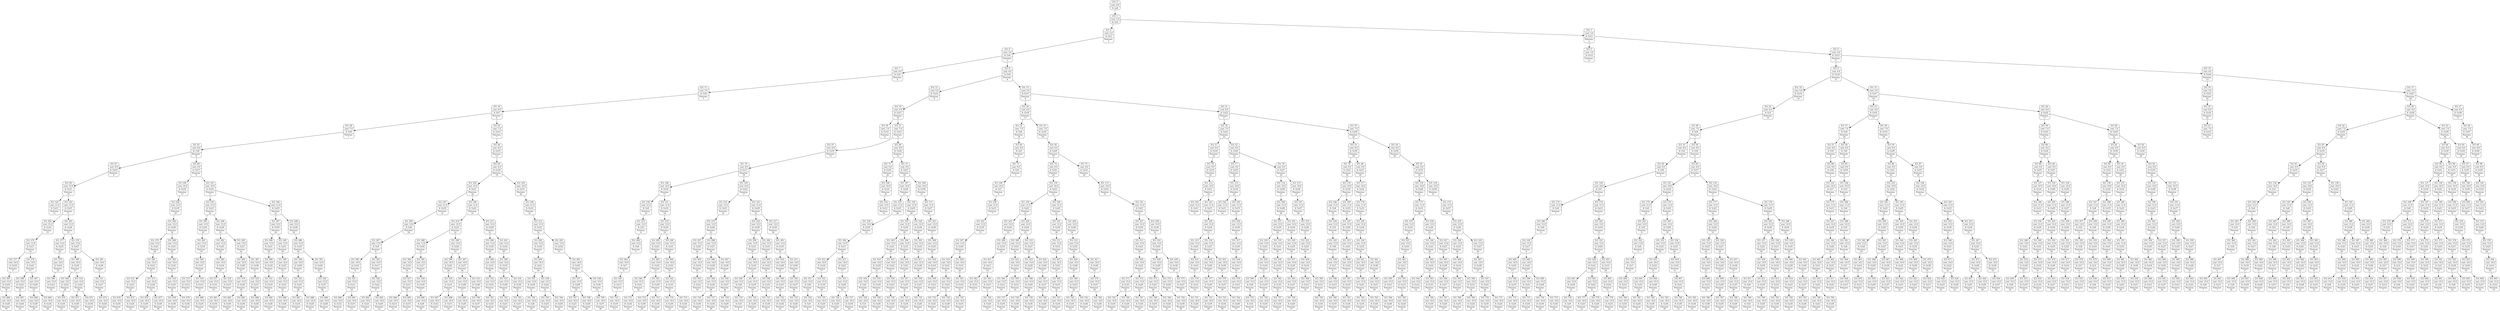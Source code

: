 digraph g {
node [shape = Mrecord];
nodo0[label="{EO: 0|cost: 0.0|A: null}"]
nodo1[label="{EO: 1|cost: 1.0|A: Go2}"]
nodo2[label="{EO: 2|cost: 2.0|A: Go3|Posicion:\n2}"]
nodo4[label="{EO: 4|cost: 3.0|A: Go4|Posicion:\n3}"]
nodo7[label="{EO: 7|cost: 4.0|A: Go5|Posicion:\n4}"]
nodo11[label="{EO: 11|cost: 5.0|A: Go6|Posicion:\n5}"]
nodo18[label="{EO: 18|cost: 6.0|A: Go7|Posicion:\n6}"]
nodo28[label="{EO: 28|cost: 7.0|A: Go8|Posicion:\n7}"]
nodo45[label="{EO: 45|cost: 8.0|A: Go9|Posicion:\n8}"]
nodo67[label="{EO: 67|cost: 9.0|A: Go10|Posicion:\n9}"]
nodo99[label="{EO: 99|cost: 10.0|A: Go11|Posicion:\n10}"]
nodo142[label="{EO: 142|cost: 11.0|A: Go12|Posicion:\n11}"]

nodo99 -> nodo142;
nodo143[label="{EO: 143|cost: 11.0|A: Go15|Posicion:\n11}"]
nodo202[label="{EO: 202|cost: 12.0|A: Go16|Posicion:\n15}"]
nodo276[label="{EO: 276|cost: 13.0|A: Go17|Posicion:\n16}"]
nodo377[label="{EO: 377|cost: 14.0|A: Go18|Posicion:\n17}"]
nodo505[label="{EO: 505|cost: 15.0|A: Go19|Posicion:\n18}"]
nodo666[label="{EO: 666|cost: 16.0|A: Go20|Posicion:\n19}"]

nodo505 -> nodo666;

nodo377 -> nodo505;

nodo276 -> nodo377;
nodo378[label="{EO: 378|cost: 14.0|A: Go22|Posicion:\n17}"]
nodo506[label="{EO: 506|cost: 15.0|A: Go23|Posicion:\n22}"]
nodo667[label="{EO: 667|cost: 16.0|A: Go24|Posicion:\n23}"]

nodo506 -> nodo667;

nodo378 -> nodo506;
nodo507[label="{EO: 507|cost: 15.0|A: Go29|Posicion:\n22}"]
nodo668[label="{EO: 668|cost: 16.0|A: Go30|Posicion:\n29}"]

nodo507 -> nodo668;
nodo669[label="{EO: 669|cost: 16.0|A: Go34|Posicion:\n29}"]

nodo507 -> nodo669;

nodo378 -> nodo507;

nodo276 -> nodo378;

nodo202 -> nodo276;

nodo143 -> nodo202;
nodo203[label="{EO: 203|cost: 12.0|A: Go24|Posicion:\n15}"]
nodo277[label="{EO: 277|cost: 13.0|A: Go25|Posicion:\n24}"]
nodo379[label="{EO: 379|cost: 14.0|A: Go14|Posicion:\n25}"]
nodo508[label="{EO: 508|cost: 15.0|A: Go12|Posicion:\n14}"]

nodo379 -> nodo508;

nodo277 -> nodo379;

nodo203 -> nodo277;
nodo278[label="{EO: 278|cost: 13.0|A: Go27|Posicion:\n24}"]
nodo380[label="{EO: 380|cost: 14.0|A: Go28|Posicion:\n27}"]
nodo509[label="{EO: 509|cost: 15.0|A: Go23|Posicion:\n28}"]
nodo670[label="{EO: 670|cost: 16.0|A: Go16|Posicion:\n23}"]

nodo509 -> nodo670;

nodo380 -> nodo509;
nodo510[label="{EO: 510|cost: 15.0|A: Go29|Posicion:\n28}"]
nodo671[label="{EO: 671|cost: 16.0|A: Go30|Posicion:\n29}"]

nodo510 -> nodo671;
nodo672[label="{EO: 672|cost: 16.0|A: Go34|Posicion:\n29}"]

nodo510 -> nodo672;

nodo380 -> nodo510;

nodo278 -> nodo380;
nodo381[label="{EO: 381|cost: 14.0|A: Go36|Posicion:\n27}"]
nodo511[label="{EO: 511|cost: 15.0|A: Go37|Posicion:\n36}"]
nodo673[label="{EO: 673|cost: 16.0|A: Go26|Posicion:\n37}"]

nodo511 -> nodo673;

nodo381 -> nodo511;

nodo278 -> nodo381;

nodo203 -> nodo278;

nodo143 -> nodo203;

nodo99 -> nodo143;

nodo67 -> nodo99;

nodo45 -> nodo67;
nodo68[label="{EO: 68|cost: 9.0|A: Go17|Posicion:\n9}"]
nodo100[label="{EO: 100|cost: 10.0|A: Go18|Posicion:\n17}"]
nodo144[label="{EO: 144|cost: 11.0|A: Go19|Posicion:\n18}"]
nodo204[label="{EO: 204|cost: 12.0|A: Go20|Posicion:\n19}"]
nodo279[label="{EO: 279|cost: 13.0|A: Go21|Posicion:\n20}"]
nodo382[label="{EO: 382|cost: 14.0|A: Go22|Posicion:\n21}"]
nodo512[label="{EO: 512|cost: 15.0|A: Go23|Posicion:\n22}"]
nodo674[label="{EO: 674|cost: 16.0|A: Go16|Posicion:\n23}"]

nodo512 -> nodo674;
nodo675[label="{EO: 675|cost: 16.0|A: Go24|Posicion:\n23}"]

nodo512 -> nodo675;

nodo382 -> nodo512;
nodo513[label="{EO: 513|cost: 15.0|A: Go29|Posicion:\n22}"]
nodo676[label="{EO: 676|cost: 16.0|A: Go30|Posicion:\n29}"]

nodo513 -> nodo676;
nodo677[label="{EO: 677|cost: 16.0|A: Go34|Posicion:\n29}"]

nodo513 -> nodo677;

nodo382 -> nodo513;

nodo279 -> nodo382;

nodo204 -> nodo279;
nodo280[label="{EO: 280|cost: 13.0|A: Go31|Posicion:\n20}"]
nodo383[label="{EO: 383|cost: 14.0|A: Go32|Posicion:\n31}"]
nodo514[label="{EO: 514|cost: 15.0|A: Go33|Posicion:\n32}"]
nodo678[label="{EO: 678|cost: 16.0|A: Go30|Posicion:\n33}"]

nodo514 -> nodo678;
nodo679[label="{EO: 679|cost: 16.0|A: Go34|Posicion:\n33}"]

nodo514 -> nodo679;

nodo383 -> nodo514;

nodo280 -> nodo383;

nodo204 -> nodo280;

nodo144 -> nodo204;

nodo100 -> nodo144;

nodo68 -> nodo100;
nodo101[label="{EO: 101|cost: 10.0|A: Go22|Posicion:\n17}"]
nodo145[label="{EO: 145|cost: 11.0|A: Go23|Posicion:\n22}"]
nodo205[label="{EO: 205|cost: 12.0|A: Go16|Posicion:\n23}"]
nodo281[label="{EO: 281|cost: 13.0|A: Go10|Posicion:\n16}"]
nodo384[label="{EO: 384|cost: 14.0|A: Go11|Posicion:\n10}"]
nodo515[label="{EO: 515|cost: 15.0|A: Go12|Posicion:\n11}"]

nodo384 -> nodo515;
nodo516[label="{EO: 516|cost: 15.0|A: Go15|Posicion:\n11}"]
nodo680[label="{EO: 680|cost: 16.0|A: Go24|Posicion:\n15}"]

nodo516 -> nodo680;

nodo384 -> nodo516;

nodo281 -> nodo384;

nodo205 -> nodo281;

nodo145 -> nodo205;
nodo206[label="{EO: 206|cost: 12.0|A: Go24|Posicion:\n23}"]
nodo282[label="{EO: 282|cost: 13.0|A: Go25|Posicion:\n24}"]
nodo385[label="{EO: 385|cost: 14.0|A: Go14|Posicion:\n25}"]
nodo517[label="{EO: 517|cost: 15.0|A: Go12|Posicion:\n14}"]

nodo385 -> nodo517;
nodo518[label="{EO: 518|cost: 15.0|A: Go15|Posicion:\n14}"]
nodo681[label="{EO: 681|cost: 16.0|A: Go16|Posicion:\n15}"]

nodo518 -> nodo681;

nodo385 -> nodo518;

nodo282 -> nodo385;

nodo206 -> nodo282;
nodo283[label="{EO: 283|cost: 13.0|A: Go27|Posicion:\n24}"]
nodo386[label="{EO: 386|cost: 14.0|A: Go28|Posicion:\n27}"]
nodo519[label="{EO: 519|cost: 15.0|A: Go29|Posicion:\n28}"]
nodo682[label="{EO: 682|cost: 16.0|A: Go30|Posicion:\n29}"]

nodo519 -> nodo682;
nodo683[label="{EO: 683|cost: 16.0|A: Go34|Posicion:\n29}"]

nodo519 -> nodo683;

nodo386 -> nodo519;

nodo283 -> nodo386;
nodo387[label="{EO: 387|cost: 14.0|A: Go36|Posicion:\n27}"]
nodo520[label="{EO: 520|cost: 15.0|A: Go37|Posicion:\n36}"]
nodo684[label="{EO: 684|cost: 16.0|A: Go26|Posicion:\n37}"]

nodo520 -> nodo684;

nodo387 -> nodo520;

nodo283 -> nodo387;

nodo206 -> nodo283;

nodo145 -> nodo206;

nodo101 -> nodo145;
nodo146[label="{EO: 146|cost: 11.0|A: Go29|Posicion:\n22}"]
nodo207[label="{EO: 207|cost: 12.0|A: Go30|Posicion:\n29}"]
nodo284[label="{EO: 284|cost: 13.0|A: Go21|Posicion:\n30}"]
nodo388[label="{EO: 388|cost: 14.0|A: Go18|Posicion:\n21}"]
nodo521[label="{EO: 521|cost: 15.0|A: Go19|Posicion:\n18}"]
nodo685[label="{EO: 685|cost: 16.0|A: Go20|Posicion:\n19}"]

nodo521 -> nodo685;

nodo388 -> nodo521;

nodo284 -> nodo388;

nodo207 -> nodo284;
nodo285[label="{EO: 285|cost: 13.0|A: Go31|Posicion:\n30}"]
nodo389[label="{EO: 389|cost: 14.0|A: Go32|Posicion:\n31}"]
nodo522[label="{EO: 522|cost: 15.0|A: Go33|Posicion:\n32}"]
nodo686[label="{EO: 686|cost: 16.0|A: Go34|Posicion:\n33}"]

nodo522 -> nodo686;

nodo389 -> nodo522;

nodo285 -> nodo389;

nodo207 -> nodo285;

nodo146 -> nodo207;
nodo208[label="{EO: 208|cost: 12.0|A: Go34|Posicion:\n29}"]
nodo286[label="{EO: 286|cost: 13.0|A: Go35|Posicion:\n34}"]
nodo390[label="{EO: 390|cost: 14.0|A: Go28|Posicion:\n35}"]
nodo523[label="{EO: 523|cost: 15.0|A: Go23|Posicion:\n28}"]
nodo687[label="{EO: 687|cost: 16.0|A: Go16|Posicion:\n23}"]

nodo523 -> nodo687;
nodo688[label="{EO: 688|cost: 16.0|A: Go24|Posicion:\n23}"]

nodo523 -> nodo688;

nodo390 -> nodo523;

nodo286 -> nodo390;
nodo391[label="{EO: 391|cost: 14.0|A: Go36|Posicion:\n35}"]
nodo524[label="{EO: 524|cost: 15.0|A: Go37|Posicion:\n36}"]
nodo689[label="{EO: 689|cost: 16.0|A: Go26|Posicion:\n37}"]

nodo524 -> nodo689;

nodo391 -> nodo524;

nodo286 -> nodo391;

nodo208 -> nodo286;

nodo146 -> nodo208;

nodo101 -> nodo146;

nodo68 -> nodo101;

nodo45 -> nodo68;

nodo28 -> nodo45;

nodo18 -> nodo28;
nodo29[label="{EO: 29|cost: 7.0|A: Go13|Posicion:\n7}"]
nodo46[label="{EO: 46|cost: 8.0|A: Go19|Posicion:\n13}"]
nodo69[label="{EO: 69|cost: 9.0|A: Go20|Posicion:\n19}"]
nodo102[label="{EO: 102|cost: 10.0|A: Go21|Posicion:\n20}"]
nodo147[label="{EO: 147|cost: 11.0|A: Go18|Posicion:\n21}"]
nodo209[label="{EO: 209|cost: 12.0|A: Go8|Posicion:\n18}"]
nodo287[label="{EO: 287|cost: 13.0|A: Go9|Posicion:\n8}"]
nodo392[label="{EO: 392|cost: 14.0|A: Go10|Posicion:\n9}"]
nodo525[label="{EO: 525|cost: 15.0|A: Go11|Posicion:\n10}"]
nodo690[label="{EO: 690|cost: 16.0|A: Go12|Posicion:\n11}"]

nodo525 -> nodo690;
nodo691[label="{EO: 691|cost: 16.0|A: Go15|Posicion:\n11}"]

nodo525 -> nodo691;

nodo392 -> nodo525;

nodo287 -> nodo392;
nodo393[label="{EO: 393|cost: 14.0|A: Go17|Posicion:\n9}"]
nodo526[label="{EO: 526|cost: 15.0|A: Go22|Posicion:\n17}"]
nodo692[label="{EO: 692|cost: 16.0|A: Go23|Posicion:\n22}"]

nodo526 -> nodo692;
nodo693[label="{EO: 693|cost: 16.0|A: Go29|Posicion:\n22}"]

nodo526 -> nodo693;

nodo393 -> nodo526;

nodo287 -> nodo393;

nodo209 -> nodo287;

nodo147 -> nodo209;

nodo102 -> nodo147;
nodo148[label="{EO: 148|cost: 11.0|A: Go22|Posicion:\n21}"]
nodo210[label="{EO: 210|cost: 12.0|A: Go23|Posicion:\n22}"]
nodo288[label="{EO: 288|cost: 13.0|A: Go16|Posicion:\n23}"]
nodo394[label="{EO: 394|cost: 14.0|A: Go10|Posicion:\n16}"]
nodo527[label="{EO: 527|cost: 15.0|A: Go11|Posicion:\n10}"]
nodo694[label="{EO: 694|cost: 16.0|A: Go12|Posicion:\n11}"]

nodo527 -> nodo694;
nodo695[label="{EO: 695|cost: 16.0|A: Go15|Posicion:\n11}"]

nodo527 -> nodo695;

nodo394 -> nodo527;

nodo288 -> nodo394;
nodo395[label="{EO: 395|cost: 14.0|A: Go17|Posicion:\n16}"]
nodo528[label="{EO: 528|cost: 15.0|A: Go18|Posicion:\n17}"]
nodo696[label="{EO: 696|cost: 16.0|A: Go8|Posicion:\n18}"]

nodo528 -> nodo696;

nodo395 -> nodo528;

nodo288 -> nodo395;

nodo210 -> nodo288;
nodo289[label="{EO: 289|cost: 13.0|A: Go24|Posicion:\n23}"]
nodo396[label="{EO: 396|cost: 14.0|A: Go25|Posicion:\n24}"]
nodo529[label="{EO: 529|cost: 15.0|A: Go14|Posicion:\n25}"]
nodo697[label="{EO: 697|cost: 16.0|A: Go12|Posicion:\n14}"]

nodo529 -> nodo697;
nodo698[label="{EO: 698|cost: 16.0|A: Go15|Posicion:\n14}"]

nodo529 -> nodo698;

nodo396 -> nodo529;

nodo289 -> nodo396;
nodo397[label="{EO: 397|cost: 14.0|A: Go27|Posicion:\n24}"]
nodo530[label="{EO: 530|cost: 15.0|A: Go28|Posicion:\n27}"]
nodo699[label="{EO: 699|cost: 16.0|A: Go29|Posicion:\n28}"]

nodo530 -> nodo699;

nodo397 -> nodo530;
nodo531[label="{EO: 531|cost: 15.0|A: Go36|Posicion:\n27}"]
nodo700[label="{EO: 700|cost: 16.0|A: Go37|Posicion:\n36}"]

nodo531 -> nodo700;

nodo397 -> nodo531;

nodo289 -> nodo397;

nodo210 -> nodo289;

nodo148 -> nodo210;
nodo211[label="{EO: 211|cost: 12.0|A: Go29|Posicion:\n22}"]
nodo290[label="{EO: 290|cost: 13.0|A: Go30|Posicion:\n29}"]
nodo398[label="{EO: 398|cost: 14.0|A: Go31|Posicion:\n30}"]
nodo532[label="{EO: 532|cost: 15.0|A: Go32|Posicion:\n31}"]
nodo701[label="{EO: 701|cost: 16.0|A: Go33|Posicion:\n32}"]

nodo532 -> nodo701;

nodo398 -> nodo532;

nodo290 -> nodo398;

nodo211 -> nodo290;
nodo291[label="{EO: 291|cost: 13.0|A: Go34|Posicion:\n29}"]
nodo399[label="{EO: 399|cost: 14.0|A: Go35|Posicion:\n34}"]
nodo533[label="{EO: 533|cost: 15.0|A: Go28|Posicion:\n35}"]
nodo702[label="{EO: 702|cost: 16.0|A: Go23|Posicion:\n28}"]

nodo533 -> nodo702;

nodo399 -> nodo533;
nodo534[label="{EO: 534|cost: 15.0|A: Go36|Posicion:\n35}"]
nodo703[label="{EO: 703|cost: 16.0|A: Go37|Posicion:\n36}"]

nodo534 -> nodo703;

nodo399 -> nodo534;

nodo291 -> nodo399;

nodo211 -> nodo291;

nodo148 -> nodo211;

nodo102 -> nodo148;

nodo69 -> nodo102;
nodo103[label="{EO: 103|cost: 10.0|A: Go31|Posicion:\n20}"]
nodo149[label="{EO: 149|cost: 11.0|A: Go32|Posicion:\n31}"]
nodo212[label="{EO: 212|cost: 12.0|A: Go33|Posicion:\n32}"]
nodo292[label="{EO: 292|cost: 13.0|A: Go30|Posicion:\n33}"]
nodo400[label="{EO: 400|cost: 14.0|A: Go21|Posicion:\n30}"]
nodo535[label="{EO: 535|cost: 15.0|A: Go18|Posicion:\n21}"]
nodo704[label="{EO: 704|cost: 16.0|A: Go8|Posicion:\n18}"]

nodo535 -> nodo704;

nodo400 -> nodo535;
nodo536[label="{EO: 536|cost: 15.0|A: Go22|Posicion:\n21}"]
nodo705[label="{EO: 705|cost: 16.0|A: Go23|Posicion:\n22}"]

nodo536 -> nodo705;
nodo706[label="{EO: 706|cost: 16.0|A: Go29|Posicion:\n22}"]

nodo536 -> nodo706;

nodo400 -> nodo536;

nodo292 -> nodo400;

nodo212 -> nodo292;
nodo293[label="{EO: 293|cost: 13.0|A: Go34|Posicion:\n33}"]
nodo401[label="{EO: 401|cost: 14.0|A: Go35|Posicion:\n34}"]
nodo537[label="{EO: 537|cost: 15.0|A: Go28|Posicion:\n35}"]
nodo707[label="{EO: 707|cost: 16.0|A: Go23|Posicion:\n28}"]

nodo537 -> nodo707;
nodo708[label="{EO: 708|cost: 16.0|A: Go29|Posicion:\n28}"]

nodo537 -> nodo708;

nodo401 -> nodo537;
nodo538[label="{EO: 538|cost: 15.0|A: Go36|Posicion:\n35}"]
nodo709[label="{EO: 709|cost: 16.0|A: Go37|Posicion:\n36}"]

nodo538 -> nodo709;

nodo401 -> nodo538;

nodo293 -> nodo401;

nodo212 -> nodo293;

nodo149 -> nodo212;

nodo103 -> nodo149;

nodo69 -> nodo103;

nodo46 -> nodo69;

nodo29 -> nodo46;

nodo18 -> nodo29;

nodo11 -> nodo18;

nodo7 -> nodo11;

nodo4 -> nodo7;
nodo8[label="{EO: 8|cost: 4.0|A: Go9|Posicion:\n4}"]
nodo12[label="{EO: 12|cost: 5.0|A: Go10|Posicion:\n9}"]
nodo19[label="{EO: 19|cost: 6.0|A: Go11|Posicion:\n10}"]
nodo30[label="{EO: 30|cost: 7.0|A: Go12|Posicion:\n11}"]

nodo19 -> nodo30;
nodo31[label="{EO: 31|cost: 7.0|A: Go15|Posicion:\n11}"]
nodo47[label="{EO: 47|cost: 8.0|A: Go16|Posicion:\n15}"]
nodo70[label="{EO: 70|cost: 9.0|A: Go17|Posicion:\n16}"]
nodo104[label="{EO: 104|cost: 10.0|A: Go18|Posicion:\n17}"]
nodo150[label="{EO: 150|cost: 11.0|A: Go8|Posicion:\n18}"]
nodo213[label="{EO: 213|cost: 12.0|A: Go5|Posicion:\n8}"]
nodo294[label="{EO: 294|cost: 13.0|A: Go6|Posicion:\n5}"]
nodo402[label="{EO: 402|cost: 14.0|A: Go7|Posicion:\n6}"]
nodo539[label="{EO: 539|cost: 15.0|A: Go13|Posicion:\n7}"]
nodo710[label="{EO: 710|cost: 16.0|A: Go19|Posicion:\n13}"]

nodo539 -> nodo710;

nodo402 -> nodo539;

nodo294 -> nodo402;

nodo213 -> nodo294;

nodo150 -> nodo213;

nodo104 -> nodo150;
nodo151[label="{EO: 151|cost: 11.0|A: Go19|Posicion:\n18}"]
nodo214[label="{EO: 214|cost: 12.0|A: Go20|Posicion:\n19}"]
nodo295[label="{EO: 295|cost: 13.0|A: Go21|Posicion:\n20}"]
nodo403[label="{EO: 403|cost: 14.0|A: Go22|Posicion:\n21}"]
nodo540[label="{EO: 540|cost: 15.0|A: Go23|Posicion:\n22}"]
nodo711[label="{EO: 711|cost: 16.0|A: Go24|Posicion:\n23}"]

nodo540 -> nodo711;

nodo403 -> nodo540;
nodo541[label="{EO: 541|cost: 15.0|A: Go29|Posicion:\n22}"]
nodo712[label="{EO: 712|cost: 16.0|A: Go30|Posicion:\n29}"]

nodo541 -> nodo712;
nodo713[label="{EO: 713|cost: 16.0|A: Go34|Posicion:\n29}"]

nodo541 -> nodo713;

nodo403 -> nodo541;

nodo295 -> nodo403;

nodo214 -> nodo295;
nodo296[label="{EO: 296|cost: 13.0|A: Go31|Posicion:\n20}"]
nodo404[label="{EO: 404|cost: 14.0|A: Go32|Posicion:\n31}"]
nodo542[label="{EO: 542|cost: 15.0|A: Go33|Posicion:\n32}"]
nodo714[label="{EO: 714|cost: 16.0|A: Go30|Posicion:\n33}"]

nodo542 -> nodo714;
nodo715[label="{EO: 715|cost: 16.0|A: Go34|Posicion:\n33}"]

nodo542 -> nodo715;

nodo404 -> nodo542;

nodo296 -> nodo404;

nodo214 -> nodo296;

nodo151 -> nodo214;

nodo104 -> nodo151;

nodo70 -> nodo104;
nodo105[label="{EO: 105|cost: 10.0|A: Go22|Posicion:\n17}"]
nodo152[label="{EO: 152|cost: 11.0|A: Go23|Posicion:\n22}"]
nodo215[label="{EO: 215|cost: 12.0|A: Go24|Posicion:\n23}"]
nodo297[label="{EO: 297|cost: 13.0|A: Go25|Posicion:\n24}"]
nodo405[label="{EO: 405|cost: 14.0|A: Go14|Posicion:\n25}"]
nodo543[label="{EO: 543|cost: 15.0|A: Go12|Posicion:\n14}"]

nodo405 -> nodo543;

nodo297 -> nodo405;

nodo215 -> nodo297;
nodo298[label="{EO: 298|cost: 13.0|A: Go27|Posicion:\n24}"]
nodo406[label="{EO: 406|cost: 14.0|A: Go28|Posicion:\n27}"]
nodo544[label="{EO: 544|cost: 15.0|A: Go29|Posicion:\n28}"]
nodo716[label="{EO: 716|cost: 16.0|A: Go30|Posicion:\n29}"]

nodo544 -> nodo716;
nodo717[label="{EO: 717|cost: 16.0|A: Go34|Posicion:\n29}"]

nodo544 -> nodo717;

nodo406 -> nodo544;

nodo298 -> nodo406;
nodo407[label="{EO: 407|cost: 14.0|A: Go36|Posicion:\n27}"]
nodo545[label="{EO: 545|cost: 15.0|A: Go37|Posicion:\n36}"]
nodo718[label="{EO: 718|cost: 16.0|A: Go26|Posicion:\n37}"]

nodo545 -> nodo718;

nodo407 -> nodo545;

nodo298 -> nodo407;

nodo215 -> nodo298;

nodo152 -> nodo215;

nodo105 -> nodo152;
nodo153[label="{EO: 153|cost: 11.0|A: Go29|Posicion:\n22}"]
nodo216[label="{EO: 216|cost: 12.0|A: Go30|Posicion:\n29}"]
nodo299[label="{EO: 299|cost: 13.0|A: Go21|Posicion:\n30}"]
nodo408[label="{EO: 408|cost: 14.0|A: Go18|Posicion:\n21}"]
nodo546[label="{EO: 546|cost: 15.0|A: Go8|Posicion:\n18}"]
nodo719[label="{EO: 719|cost: 16.0|A: Go5|Posicion:\n8}"]

nodo546 -> nodo719;

nodo408 -> nodo546;
nodo547[label="{EO: 547|cost: 15.0|A: Go19|Posicion:\n18}"]
nodo720[label="{EO: 720|cost: 16.0|A: Go20|Posicion:\n19}"]

nodo547 -> nodo720;

nodo408 -> nodo547;

nodo299 -> nodo408;

nodo216 -> nodo299;
nodo300[label="{EO: 300|cost: 13.0|A: Go31|Posicion:\n30}"]
nodo409[label="{EO: 409|cost: 14.0|A: Go32|Posicion:\n31}"]
nodo548[label="{EO: 548|cost: 15.0|A: Go33|Posicion:\n32}"]
nodo721[label="{EO: 721|cost: 16.0|A: Go34|Posicion:\n33}"]

nodo548 -> nodo721;

nodo409 -> nodo548;

nodo300 -> nodo409;

nodo216 -> nodo300;

nodo153 -> nodo216;
nodo217[label="{EO: 217|cost: 12.0|A: Go34|Posicion:\n29}"]
nodo301[label="{EO: 301|cost: 13.0|A: Go35|Posicion:\n34}"]
nodo410[label="{EO: 410|cost: 14.0|A: Go28|Posicion:\n35}"]
nodo549[label="{EO: 549|cost: 15.0|A: Go23|Posicion:\n28}"]
nodo722[label="{EO: 722|cost: 16.0|A: Go24|Posicion:\n23}"]

nodo549 -> nodo722;

nodo410 -> nodo549;

nodo301 -> nodo410;
nodo411[label="{EO: 411|cost: 14.0|A: Go36|Posicion:\n35}"]
nodo550[label="{EO: 550|cost: 15.0|A: Go37|Posicion:\n36}"]
nodo723[label="{EO: 723|cost: 16.0|A: Go26|Posicion:\n37}"]

nodo550 -> nodo723;

nodo411 -> nodo550;

nodo301 -> nodo411;

nodo217 -> nodo301;

nodo153 -> nodo217;

nodo105 -> nodo153;

nodo70 -> nodo105;

nodo47 -> nodo70;

nodo31 -> nodo47;
nodo48[label="{EO: 48|cost: 8.0|A: Go24|Posicion:\n15}"]
nodo71[label="{EO: 71|cost: 9.0|A: Go25|Posicion:\n24}"]
nodo106[label="{EO: 106|cost: 10.0|A: Go14|Posicion:\n25}"]
nodo154[label="{EO: 154|cost: 11.0|A: Go12|Posicion:\n14}"]

nodo106 -> nodo154;

nodo71 -> nodo106;

nodo48 -> nodo71;
nodo72[label="{EO: 72|cost: 9.0|A: Go27|Posicion:\n24}"]
nodo107[label="{EO: 107|cost: 10.0|A: Go28|Posicion:\n27}"]
nodo155[label="{EO: 155|cost: 11.0|A: Go23|Posicion:\n28}"]
nodo218[label="{EO: 218|cost: 12.0|A: Go16|Posicion:\n23}"]
nodo302[label="{EO: 302|cost: 13.0|A: Go17|Posicion:\n16}"]
nodo412[label="{EO: 412|cost: 14.0|A: Go18|Posicion:\n17}"]
nodo551[label="{EO: 551|cost: 15.0|A: Go8|Posicion:\n18}"]
nodo724[label="{EO: 724|cost: 16.0|A: Go5|Posicion:\n8}"]

nodo551 -> nodo724;

nodo412 -> nodo551;
nodo552[label="{EO: 552|cost: 15.0|A: Go19|Posicion:\n18}"]
nodo725[label="{EO: 725|cost: 16.0|A: Go20|Posicion:\n19}"]

nodo552 -> nodo725;

nodo412 -> nodo552;

nodo302 -> nodo412;
nodo413[label="{EO: 413|cost: 14.0|A: Go22|Posicion:\n17}"]
nodo553[label="{EO: 553|cost: 15.0|A: Go29|Posicion:\n22}"]
nodo726[label="{EO: 726|cost: 16.0|A: Go30|Posicion:\n29}"]

nodo553 -> nodo726;
nodo727[label="{EO: 727|cost: 16.0|A: Go34|Posicion:\n29}"]

nodo553 -> nodo727;

nodo413 -> nodo553;

nodo302 -> nodo413;

nodo218 -> nodo302;

nodo155 -> nodo218;

nodo107 -> nodo155;
nodo156[label="{EO: 156|cost: 11.0|A: Go29|Posicion:\n28}"]
nodo219[label="{EO: 219|cost: 12.0|A: Go30|Posicion:\n29}"]
nodo303[label="{EO: 303|cost: 13.0|A: Go21|Posicion:\n30}"]
nodo414[label="{EO: 414|cost: 14.0|A: Go18|Posicion:\n21}"]
nodo554[label="{EO: 554|cost: 15.0|A: Go8|Posicion:\n18}"]
nodo728[label="{EO: 728|cost: 16.0|A: Go5|Posicion:\n8}"]

nodo554 -> nodo728;

nodo414 -> nodo554;
nodo555[label="{EO: 555|cost: 15.0|A: Go19|Posicion:\n18}"]
nodo729[label="{EO: 729|cost: 16.0|A: Go20|Posicion:\n19}"]

nodo555 -> nodo729;

nodo414 -> nodo555;

nodo303 -> nodo414;
nodo415[label="{EO: 415|cost: 14.0|A: Go22|Posicion:\n21}"]
nodo556[label="{EO: 556|cost: 15.0|A: Go23|Posicion:\n22}"]
nodo730[label="{EO: 730|cost: 16.0|A: Go16|Posicion:\n23}"]

nodo556 -> nodo730;

nodo415 -> nodo556;

nodo303 -> nodo415;

nodo219 -> nodo303;
nodo304[label="{EO: 304|cost: 13.0|A: Go31|Posicion:\n30}"]
nodo416[label="{EO: 416|cost: 14.0|A: Go32|Posicion:\n31}"]
nodo557[label="{EO: 557|cost: 15.0|A: Go33|Posicion:\n32}"]
nodo731[label="{EO: 731|cost: 16.0|A: Go34|Posicion:\n33}"]

nodo557 -> nodo731;

nodo416 -> nodo557;

nodo304 -> nodo416;

nodo219 -> nodo304;

nodo156 -> nodo219;
nodo220[label="{EO: 220|cost: 12.0|A: Go34|Posicion:\n29}"]
nodo305[label="{EO: 305|cost: 13.0|A: Go35|Posicion:\n34}"]
nodo417[label="{EO: 417|cost: 14.0|A: Go36|Posicion:\n35}"]
nodo558[label="{EO: 558|cost: 15.0|A: Go37|Posicion:\n36}"]
nodo732[label="{EO: 732|cost: 16.0|A: Go26|Posicion:\n37}"]

nodo558 -> nodo732;

nodo417 -> nodo558;

nodo305 -> nodo417;

nodo220 -> nodo305;

nodo156 -> nodo220;

nodo107 -> nodo156;

nodo72 -> nodo107;
nodo108[label="{EO: 108|cost: 10.0|A: Go36|Posicion:\n27}"]
nodo157[label="{EO: 157|cost: 11.0|A: Go37|Posicion:\n36}"]
nodo221[label="{EO: 221|cost: 12.0|A: Go26|Posicion:\n37}"]
nodo306[label="{EO: 306|cost: 13.0|A: Go25|Posicion:\n26}"]
nodo418[label="{EO: 418|cost: 14.0|A: Go14|Posicion:\n25}"]
nodo559[label="{EO: 559|cost: 15.0|A: Go12|Posicion:\n14}"]

nodo418 -> nodo559;

nodo306 -> nodo418;

nodo221 -> nodo306;

nodo157 -> nodo221;

nodo108 -> nodo157;

nodo72 -> nodo108;

nodo48 -> nodo72;

nodo31 -> nodo48;

nodo19 -> nodo31;

nodo12 -> nodo19;

nodo8 -> nodo12;
nodo13[label="{EO: 13|cost: 5.0|A: Go17|Posicion:\n9}"]
nodo20[label="{EO: 20|cost: 6.0|A: Go18|Posicion:\n17}"]
nodo32[label="{EO: 32|cost: 7.0|A: Go8|Posicion:\n18}"]
nodo49[label="{EO: 49|cost: 8.0|A: Go5|Posicion:\n8}"]
nodo73[label="{EO: 73|cost: 9.0|A: Go6|Posicion:\n5}"]
nodo109[label="{EO: 109|cost: 10.0|A: Go7|Posicion:\n6}"]
nodo158[label="{EO: 158|cost: 11.0|A: Go13|Posicion:\n7}"]
nodo222[label="{EO: 222|cost: 12.0|A: Go19|Posicion:\n13}"]
nodo307[label="{EO: 307|cost: 13.0|A: Go20|Posicion:\n19}"]
nodo419[label="{EO: 419|cost: 14.0|A: Go21|Posicion:\n20}"]
nodo560[label="{EO: 560|cost: 15.0|A: Go22|Posicion:\n21}"]
nodo733[label="{EO: 733|cost: 16.0|A: Go23|Posicion:\n22}"]

nodo560 -> nodo733;
nodo734[label="{EO: 734|cost: 16.0|A: Go29|Posicion:\n22}"]

nodo560 -> nodo734;

nodo419 -> nodo560;

nodo307 -> nodo419;
nodo420[label="{EO: 420|cost: 14.0|A: Go31|Posicion:\n20}"]
nodo561[label="{EO: 561|cost: 15.0|A: Go32|Posicion:\n31}"]
nodo735[label="{EO: 735|cost: 16.0|A: Go33|Posicion:\n32}"]

nodo561 -> nodo735;

nodo420 -> nodo561;

nodo307 -> nodo420;

nodo222 -> nodo307;

nodo158 -> nodo222;

nodo109 -> nodo158;

nodo73 -> nodo109;

nodo49 -> nodo73;

nodo32 -> nodo49;

nodo20 -> nodo32;
nodo33[label="{EO: 33|cost: 7.0|A: Go19|Posicion:\n18}"]
nodo50[label="{EO: 50|cost: 8.0|A: Go20|Posicion:\n19}"]
nodo74[label="{EO: 74|cost: 9.0|A: Go21|Posicion:\n20}"]
nodo110[label="{EO: 110|cost: 10.0|A: Go22|Posicion:\n21}"]
nodo159[label="{EO: 159|cost: 11.0|A: Go23|Posicion:\n22}"]
nodo223[label="{EO: 223|cost: 12.0|A: Go16|Posicion:\n23}"]
nodo308[label="{EO: 308|cost: 13.0|A: Go10|Posicion:\n16}"]
nodo421[label="{EO: 421|cost: 14.0|A: Go11|Posicion:\n10}"]
nodo562[label="{EO: 562|cost: 15.0|A: Go12|Posicion:\n11}"]

nodo421 -> nodo562;
nodo563[label="{EO: 563|cost: 15.0|A: Go15|Posicion:\n11}"]
nodo736[label="{EO: 736|cost: 16.0|A: Go24|Posicion:\n15}"]

nodo563 -> nodo736;

nodo421 -> nodo563;

nodo308 -> nodo421;

nodo223 -> nodo308;

nodo159 -> nodo223;
nodo224[label="{EO: 224|cost: 12.0|A: Go24|Posicion:\n23}"]
nodo309[label="{EO: 309|cost: 13.0|A: Go25|Posicion:\n24}"]
nodo422[label="{EO: 422|cost: 14.0|A: Go14|Posicion:\n25}"]
nodo564[label="{EO: 564|cost: 15.0|A: Go12|Posicion:\n14}"]

nodo422 -> nodo564;
nodo565[label="{EO: 565|cost: 15.0|A: Go15|Posicion:\n14}"]
nodo737[label="{EO: 737|cost: 16.0|A: Go16|Posicion:\n15}"]

nodo565 -> nodo737;

nodo422 -> nodo565;

nodo309 -> nodo422;

nodo224 -> nodo309;
nodo310[label="{EO: 310|cost: 13.0|A: Go27|Posicion:\n24}"]
nodo423[label="{EO: 423|cost: 14.0|A: Go28|Posicion:\n27}"]
nodo566[label="{EO: 566|cost: 15.0|A: Go29|Posicion:\n28}"]
nodo738[label="{EO: 738|cost: 16.0|A: Go30|Posicion:\n29}"]

nodo566 -> nodo738;
nodo739[label="{EO: 739|cost: 16.0|A: Go34|Posicion:\n29}"]

nodo566 -> nodo739;

nodo423 -> nodo566;

nodo310 -> nodo423;
nodo424[label="{EO: 424|cost: 14.0|A: Go36|Posicion:\n27}"]
nodo567[label="{EO: 567|cost: 15.0|A: Go37|Posicion:\n36}"]
nodo740[label="{EO: 740|cost: 16.0|A: Go26|Posicion:\n37}"]

nodo567 -> nodo740;

nodo424 -> nodo567;

nodo310 -> nodo424;

nodo224 -> nodo310;

nodo159 -> nodo224;

nodo110 -> nodo159;
nodo160[label="{EO: 160|cost: 11.0|A: Go29|Posicion:\n22}"]
nodo225[label="{EO: 225|cost: 12.0|A: Go30|Posicion:\n29}"]
nodo311[label="{EO: 311|cost: 13.0|A: Go31|Posicion:\n30}"]
nodo425[label="{EO: 425|cost: 14.0|A: Go32|Posicion:\n31}"]
nodo568[label="{EO: 568|cost: 15.0|A: Go33|Posicion:\n32}"]
nodo741[label="{EO: 741|cost: 16.0|A: Go34|Posicion:\n33}"]

nodo568 -> nodo741;

nodo425 -> nodo568;

nodo311 -> nodo425;

nodo225 -> nodo311;

nodo160 -> nodo225;
nodo226[label="{EO: 226|cost: 12.0|A: Go34|Posicion:\n29}"]
nodo312[label="{EO: 312|cost: 13.0|A: Go35|Posicion:\n34}"]
nodo426[label="{EO: 426|cost: 14.0|A: Go28|Posicion:\n35}"]
nodo569[label="{EO: 569|cost: 15.0|A: Go23|Posicion:\n28}"]
nodo742[label="{EO: 742|cost: 16.0|A: Go16|Posicion:\n23}"]

nodo569 -> nodo742;
nodo743[label="{EO: 743|cost: 16.0|A: Go24|Posicion:\n23}"]

nodo569 -> nodo743;

nodo426 -> nodo569;

nodo312 -> nodo426;
nodo427[label="{EO: 427|cost: 14.0|A: Go36|Posicion:\n35}"]
nodo570[label="{EO: 570|cost: 15.0|A: Go37|Posicion:\n36}"]
nodo744[label="{EO: 744|cost: 16.0|A: Go26|Posicion:\n37}"]

nodo570 -> nodo744;

nodo427 -> nodo570;

nodo312 -> nodo427;

nodo226 -> nodo312;

nodo160 -> nodo226;

nodo110 -> nodo160;

nodo74 -> nodo110;

nodo50 -> nodo74;
nodo75[label="{EO: 75|cost: 9.0|A: Go31|Posicion:\n20}"]
nodo111[label="{EO: 111|cost: 10.0|A: Go32|Posicion:\n31}"]
nodo161[label="{EO: 161|cost: 11.0|A: Go33|Posicion:\n32}"]
nodo227[label="{EO: 227|cost: 12.0|A: Go30|Posicion:\n33}"]
nodo313[label="{EO: 313|cost: 13.0|A: Go21|Posicion:\n30}"]
nodo428[label="{EO: 428|cost: 14.0|A: Go22|Posicion:\n21}"]
nodo571[label="{EO: 571|cost: 15.0|A: Go23|Posicion:\n22}"]
nodo745[label="{EO: 745|cost: 16.0|A: Go16|Posicion:\n23}"]

nodo571 -> nodo745;
nodo746[label="{EO: 746|cost: 16.0|A: Go24|Posicion:\n23}"]

nodo571 -> nodo746;

nodo428 -> nodo571;
nodo572[label="{EO: 572|cost: 15.0|A: Go29|Posicion:\n22}"]
nodo747[label="{EO: 747|cost: 16.0|A: Go34|Posicion:\n29}"]

nodo572 -> nodo747;

nodo428 -> nodo572;

nodo313 -> nodo428;

nodo227 -> nodo313;

nodo161 -> nodo227;
nodo228[label="{EO: 228|cost: 12.0|A: Go34|Posicion:\n33}"]
nodo314[label="{EO: 314|cost: 13.0|A: Go35|Posicion:\n34}"]
nodo429[label="{EO: 429|cost: 14.0|A: Go28|Posicion:\n35}"]
nodo573[label="{EO: 573|cost: 15.0|A: Go23|Posicion:\n28}"]
nodo748[label="{EO: 748|cost: 16.0|A: Go16|Posicion:\n23}"]

nodo573 -> nodo748;
nodo749[label="{EO: 749|cost: 16.0|A: Go24|Posicion:\n23}"]

nodo573 -> nodo749;

nodo429 -> nodo573;
nodo574[label="{EO: 574|cost: 15.0|A: Go29|Posicion:\n28}"]
nodo750[label="{EO: 750|cost: 16.0|A: Go30|Posicion:\n29}"]

nodo574 -> nodo750;

nodo429 -> nodo574;

nodo314 -> nodo429;
nodo430[label="{EO: 430|cost: 14.0|A: Go36|Posicion:\n35}"]
nodo575[label="{EO: 575|cost: 15.0|A: Go37|Posicion:\n36}"]
nodo751[label="{EO: 751|cost: 16.0|A: Go26|Posicion:\n37}"]

nodo575 -> nodo751;

nodo430 -> nodo575;

nodo314 -> nodo430;

nodo228 -> nodo314;

nodo161 -> nodo228;

nodo111 -> nodo161;

nodo75 -> nodo111;

nodo50 -> nodo75;

nodo33 -> nodo50;

nodo20 -> nodo33;

nodo13 -> nodo20;
nodo21[label="{EO: 21|cost: 6.0|A: Go22|Posicion:\n17}"]
nodo34[label="{EO: 34|cost: 7.0|A: Go23|Posicion:\n22}"]
nodo51[label="{EO: 51|cost: 8.0|A: Go16|Posicion:\n23}"]
nodo76[label="{EO: 76|cost: 9.0|A: Go10|Posicion:\n16}"]
nodo112[label="{EO: 112|cost: 10.0|A: Go11|Posicion:\n10}"]
nodo162[label="{EO: 162|cost: 11.0|A: Go12|Posicion:\n11}"]

nodo112 -> nodo162;
nodo163[label="{EO: 163|cost: 11.0|A: Go15|Posicion:\n11}"]
nodo229[label="{EO: 229|cost: 12.0|A: Go24|Posicion:\n15}"]
nodo315[label="{EO: 315|cost: 13.0|A: Go25|Posicion:\n24}"]
nodo431[label="{EO: 431|cost: 14.0|A: Go14|Posicion:\n25}"]
nodo576[label="{EO: 576|cost: 15.0|A: Go12|Posicion:\n14}"]

nodo431 -> nodo576;

nodo315 -> nodo431;

nodo229 -> nodo315;
nodo316[label="{EO: 316|cost: 13.0|A: Go27|Posicion:\n24}"]
nodo432[label="{EO: 432|cost: 14.0|A: Go28|Posicion:\n27}"]
nodo577[label="{EO: 577|cost: 15.0|A: Go29|Posicion:\n28}"]
nodo752[label="{EO: 752|cost: 16.0|A: Go30|Posicion:\n29}"]

nodo577 -> nodo752;
nodo753[label="{EO: 753|cost: 16.0|A: Go34|Posicion:\n29}"]

nodo577 -> nodo753;

nodo432 -> nodo577;

nodo316 -> nodo432;
nodo433[label="{EO: 433|cost: 14.0|A: Go36|Posicion:\n27}"]
nodo578[label="{EO: 578|cost: 15.0|A: Go37|Posicion:\n36}"]
nodo754[label="{EO: 754|cost: 16.0|A: Go26|Posicion:\n37}"]

nodo578 -> nodo754;

nodo433 -> nodo578;

nodo316 -> nodo433;

nodo229 -> nodo316;

nodo163 -> nodo229;

nodo112 -> nodo163;

nodo76 -> nodo112;

nodo51 -> nodo76;

nodo34 -> nodo51;
nodo52[label="{EO: 52|cost: 8.0|A: Go24|Posicion:\n23}"]
nodo77[label="{EO: 77|cost: 9.0|A: Go25|Posicion:\n24}"]
nodo113[label="{EO: 113|cost: 10.0|A: Go14|Posicion:\n25}"]
nodo164[label="{EO: 164|cost: 11.0|A: Go12|Posicion:\n14}"]

nodo113 -> nodo164;
nodo165[label="{EO: 165|cost: 11.0|A: Go15|Posicion:\n14}"]
nodo230[label="{EO: 230|cost: 12.0|A: Go16|Posicion:\n15}"]
nodo317[label="{EO: 317|cost: 13.0|A: Go10|Posicion:\n16}"]
nodo434[label="{EO: 434|cost: 14.0|A: Go11|Posicion:\n10}"]
nodo579[label="{EO: 579|cost: 15.0|A: Go12|Posicion:\n11}"]

nodo434 -> nodo579;

nodo317 -> nodo434;

nodo230 -> nodo317;

nodo165 -> nodo230;

nodo113 -> nodo165;

nodo77 -> nodo113;

nodo52 -> nodo77;
nodo78[label="{EO: 78|cost: 9.0|A: Go27|Posicion:\n24}"]
nodo114[label="{EO: 114|cost: 10.0|A: Go28|Posicion:\n27}"]
nodo166[label="{EO: 166|cost: 11.0|A: Go29|Posicion:\n28}"]
nodo231[label="{EO: 231|cost: 12.0|A: Go30|Posicion:\n29}"]
nodo318[label="{EO: 318|cost: 13.0|A: Go21|Posicion:\n30}"]
nodo435[label="{EO: 435|cost: 14.0|A: Go18|Posicion:\n21}"]
nodo580[label="{EO: 580|cost: 15.0|A: Go8|Posicion:\n18}"]
nodo755[label="{EO: 755|cost: 16.0|A: Go5|Posicion:\n8}"]

nodo580 -> nodo755;

nodo435 -> nodo580;
nodo581[label="{EO: 581|cost: 15.0|A: Go19|Posicion:\n18}"]
nodo756[label="{EO: 756|cost: 16.0|A: Go20|Posicion:\n19}"]

nodo581 -> nodo756;

nodo435 -> nodo581;

nodo318 -> nodo435;

nodo231 -> nodo318;
nodo319[label="{EO: 319|cost: 13.0|A: Go31|Posicion:\n30}"]
nodo436[label="{EO: 436|cost: 14.0|A: Go32|Posicion:\n31}"]
nodo582[label="{EO: 582|cost: 15.0|A: Go33|Posicion:\n32}"]
nodo757[label="{EO: 757|cost: 16.0|A: Go34|Posicion:\n33}"]

nodo582 -> nodo757;

nodo436 -> nodo582;

nodo319 -> nodo436;

nodo231 -> nodo319;

nodo166 -> nodo231;
nodo232[label="{EO: 232|cost: 12.0|A: Go34|Posicion:\n29}"]
nodo320[label="{EO: 320|cost: 13.0|A: Go35|Posicion:\n34}"]
nodo437[label="{EO: 437|cost: 14.0|A: Go36|Posicion:\n35}"]
nodo583[label="{EO: 583|cost: 15.0|A: Go37|Posicion:\n36}"]
nodo758[label="{EO: 758|cost: 16.0|A: Go26|Posicion:\n37}"]

nodo583 -> nodo758;

nodo437 -> nodo583;

nodo320 -> nodo437;

nodo232 -> nodo320;

nodo166 -> nodo232;

nodo114 -> nodo166;

nodo78 -> nodo114;
nodo115[label="{EO: 115|cost: 10.0|A: Go36|Posicion:\n27}"]
nodo167[label="{EO: 167|cost: 11.0|A: Go37|Posicion:\n36}"]
nodo233[label="{EO: 233|cost: 12.0|A: Go26|Posicion:\n37}"]
nodo321[label="{EO: 321|cost: 13.0|A: Go25|Posicion:\n26}"]
nodo438[label="{EO: 438|cost: 14.0|A: Go14|Posicion:\n25}"]
nodo584[label="{EO: 584|cost: 15.0|A: Go12|Posicion:\n14}"]

nodo438 -> nodo584;
nodo585[label="{EO: 585|cost: 15.0|A: Go15|Posicion:\n14}"]
nodo759[label="{EO: 759|cost: 16.0|A: Go16|Posicion:\n15}"]

nodo585 -> nodo759;

nodo438 -> nodo585;

nodo321 -> nodo438;

nodo233 -> nodo321;

nodo167 -> nodo233;

nodo115 -> nodo167;

nodo78 -> nodo115;

nodo52 -> nodo78;

nodo34 -> nodo52;

nodo21 -> nodo34;
nodo35[label="{EO: 35|cost: 7.0|A: Go29|Posicion:\n22}"]
nodo53[label="{EO: 53|cost: 8.0|A: Go30|Posicion:\n29}"]
nodo79[label="{EO: 79|cost: 9.0|A: Go21|Posicion:\n30}"]
nodo116[label="{EO: 116|cost: 10.0|A: Go18|Posicion:\n21}"]
nodo168[label="{EO: 168|cost: 11.0|A: Go8|Posicion:\n18}"]
nodo234[label="{EO: 234|cost: 12.0|A: Go5|Posicion:\n8}"]
nodo322[label="{EO: 322|cost: 13.0|A: Go6|Posicion:\n5}"]
nodo439[label="{EO: 439|cost: 14.0|A: Go7|Posicion:\n6}"]
nodo586[label="{EO: 586|cost: 15.0|A: Go13|Posicion:\n7}"]
nodo760[label="{EO: 760|cost: 16.0|A: Go19|Posicion:\n13}"]

nodo586 -> nodo760;

nodo439 -> nodo586;

nodo322 -> nodo439;

nodo234 -> nodo322;

nodo168 -> nodo234;

nodo116 -> nodo168;
nodo169[label="{EO: 169|cost: 11.0|A: Go19|Posicion:\n18}"]
nodo235[label="{EO: 235|cost: 12.0|A: Go20|Posicion:\n19}"]
nodo323[label="{EO: 323|cost: 13.0|A: Go31|Posicion:\n20}"]
nodo440[label="{EO: 440|cost: 14.0|A: Go32|Posicion:\n31}"]
nodo587[label="{EO: 587|cost: 15.0|A: Go33|Posicion:\n32}"]
nodo761[label="{EO: 761|cost: 16.0|A: Go34|Posicion:\n33}"]

nodo587 -> nodo761;

nodo440 -> nodo587;

nodo323 -> nodo440;

nodo235 -> nodo323;

nodo169 -> nodo235;

nodo116 -> nodo169;

nodo79 -> nodo116;

nodo53 -> nodo79;
nodo80[label="{EO: 80|cost: 9.0|A: Go31|Posicion:\n30}"]
nodo117[label="{EO: 117|cost: 10.0|A: Go32|Posicion:\n31}"]
nodo170[label="{EO: 170|cost: 11.0|A: Go33|Posicion:\n32}"]
nodo236[label="{EO: 236|cost: 12.0|A: Go34|Posicion:\n33}"]
nodo324[label="{EO: 324|cost: 13.0|A: Go35|Posicion:\n34}"]
nodo441[label="{EO: 441|cost: 14.0|A: Go28|Posicion:\n35}"]
nodo588[label="{EO: 588|cost: 15.0|A: Go23|Posicion:\n28}"]
nodo762[label="{EO: 762|cost: 16.0|A: Go16|Posicion:\n23}"]

nodo588 -> nodo762;
nodo763[label="{EO: 763|cost: 16.0|A: Go24|Posicion:\n23}"]

nodo588 -> nodo763;

nodo441 -> nodo588;

nodo324 -> nodo441;
nodo442[label="{EO: 442|cost: 14.0|A: Go36|Posicion:\n35}"]
nodo589[label="{EO: 589|cost: 15.0|A: Go37|Posicion:\n36}"]
nodo764[label="{EO: 764|cost: 16.0|A: Go26|Posicion:\n37}"]

nodo589 -> nodo764;

nodo442 -> nodo589;

nodo324 -> nodo442;

nodo236 -> nodo324;

nodo170 -> nodo236;

nodo117 -> nodo170;

nodo80 -> nodo117;

nodo53 -> nodo80;

nodo35 -> nodo53;
nodo54[label="{EO: 54|cost: 8.0|A: Go34|Posicion:\n29}"]
nodo81[label="{EO: 81|cost: 9.0|A: Go35|Posicion:\n34}"]
nodo118[label="{EO: 118|cost: 10.0|A: Go28|Posicion:\n35}"]
nodo171[label="{EO: 171|cost: 11.0|A: Go23|Posicion:\n28}"]
nodo237[label="{EO: 237|cost: 12.0|A: Go16|Posicion:\n23}"]
nodo325[label="{EO: 325|cost: 13.0|A: Go10|Posicion:\n16}"]
nodo443[label="{EO: 443|cost: 14.0|A: Go11|Posicion:\n10}"]
nodo590[label="{EO: 590|cost: 15.0|A: Go12|Posicion:\n11}"]

nodo443 -> nodo590;
nodo591[label="{EO: 591|cost: 15.0|A: Go15|Posicion:\n11}"]
nodo765[label="{EO: 765|cost: 16.0|A: Go24|Posicion:\n15}"]

nodo591 -> nodo765;

nodo443 -> nodo591;

nodo325 -> nodo443;

nodo237 -> nodo325;

nodo171 -> nodo237;
nodo238[label="{EO: 238|cost: 12.0|A: Go24|Posicion:\n23}"]
nodo326[label="{EO: 326|cost: 13.0|A: Go25|Posicion:\n24}"]
nodo444[label="{EO: 444|cost: 14.0|A: Go14|Posicion:\n25}"]
nodo592[label="{EO: 592|cost: 15.0|A: Go12|Posicion:\n14}"]

nodo444 -> nodo592;
nodo593[label="{EO: 593|cost: 15.0|A: Go15|Posicion:\n14}"]
nodo766[label="{EO: 766|cost: 16.0|A: Go16|Posicion:\n15}"]

nodo593 -> nodo766;

nodo444 -> nodo593;

nodo326 -> nodo444;

nodo238 -> nodo326;
nodo327[label="{EO: 327|cost: 13.0|A: Go27|Posicion:\n24}"]
nodo445[label="{EO: 445|cost: 14.0|A: Go36|Posicion:\n27}"]
nodo594[label="{EO: 594|cost: 15.0|A: Go37|Posicion:\n36}"]
nodo767[label="{EO: 767|cost: 16.0|A: Go26|Posicion:\n37}"]

nodo594 -> nodo767;

nodo445 -> nodo594;

nodo327 -> nodo445;

nodo238 -> nodo327;

nodo171 -> nodo238;

nodo118 -> nodo171;

nodo81 -> nodo118;
nodo119[label="{EO: 119|cost: 10.0|A: Go36|Posicion:\n35}"]
nodo172[label="{EO: 172|cost: 11.0|A: Go37|Posicion:\n36}"]
nodo239[label="{EO: 239|cost: 12.0|A: Go26|Posicion:\n37}"]
nodo328[label="{EO: 328|cost: 13.0|A: Go25|Posicion:\n26}"]
nodo446[label="{EO: 446|cost: 14.0|A: Go14|Posicion:\n25}"]
nodo595[label="{EO: 595|cost: 15.0|A: Go12|Posicion:\n14}"]

nodo446 -> nodo595;
nodo596[label="{EO: 596|cost: 15.0|A: Go15|Posicion:\n14}"]
nodo768[label="{EO: 768|cost: 16.0|A: Go16|Posicion:\n15}"]

nodo596 -> nodo768;
nodo769[label="{EO: 769|cost: 16.0|A: Go24|Posicion:\n15}"]

nodo596 -> nodo769;

nodo446 -> nodo596;

nodo328 -> nodo446;

nodo239 -> nodo328;
nodo329[label="{EO: 329|cost: 13.0|A: Go27|Posicion:\n26}"]
nodo447[label="{EO: 447|cost: 14.0|A: Go28|Posicion:\n27}"]
nodo597[label="{EO: 597|cost: 15.0|A: Go23|Posicion:\n28}"]
nodo770[label="{EO: 770|cost: 16.0|A: Go16|Posicion:\n23}"]

nodo597 -> nodo770;
nodo771[label="{EO: 771|cost: 16.0|A: Go24|Posicion:\n23}"]

nodo597 -> nodo771;

nodo447 -> nodo597;

nodo329 -> nodo447;

nodo239 -> nodo329;

nodo172 -> nodo239;

nodo119 -> nodo172;

nodo81 -> nodo119;

nodo54 -> nodo81;

nodo35 -> nodo54;

nodo21 -> nodo35;

nodo13 -> nodo21;

nodo8 -> nodo13;

nodo4 -> nodo8;

nodo2 -> nodo4;

nodo1 -> nodo2;
nodo3[label="{EO: 3|cost: 2.0|A: Go11|Posicion:\n2}"]
nodo5[label="{EO: 5|cost: 3.0|A: Go12|Posicion:\n11}"]

nodo3 -> nodo5;
nodo6[label="{EO: 6|cost: 3.0|A: Go15|Posicion:\n11}"]
nodo9[label="{EO: 9|cost: 4.0|A: Go16|Posicion:\n15}"]
nodo14[label="{EO: 14|cost: 5.0|A: Go10|Posicion:\n16}"]
nodo22[label="{EO: 22|cost: 6.0|A: Go3|Posicion:\n10}"]
nodo36[label="{EO: 36|cost: 7.0|A: Go4|Posicion:\n3}"]
nodo55[label="{EO: 55|cost: 8.0|A: Go5|Posicion:\n4}"]
nodo82[label="{EO: 82|cost: 9.0|A: Go6|Posicion:\n5}"]
nodo120[label="{EO: 120|cost: 10.0|A: Go7|Posicion:\n6}"]
nodo173[label="{EO: 173|cost: 11.0|A: Go8|Posicion:\n7}"]
nodo240[label="{EO: 240|cost: 12.0|A: Go9|Posicion:\n8}"]
nodo330[label="{EO: 330|cost: 13.0|A: Go17|Posicion:\n9}"]
nodo448[label="{EO: 448|cost: 14.0|A: Go18|Posicion:\n17}"]
nodo598[label="{EO: 598|cost: 15.0|A: Go19|Posicion:\n18}"]
nodo772[label="{EO: 772|cost: 16.0|A: Go20|Posicion:\n19}"]

nodo598 -> nodo772;

nodo448 -> nodo598;

nodo330 -> nodo448;
nodo449[label="{EO: 449|cost: 14.0|A: Go22|Posicion:\n17}"]
nodo599[label="{EO: 599|cost: 15.0|A: Go23|Posicion:\n22}"]
nodo773[label="{EO: 773|cost: 16.0|A: Go24|Posicion:\n23}"]

nodo599 -> nodo773;

nodo449 -> nodo599;
nodo600[label="{EO: 600|cost: 15.0|A: Go29|Posicion:\n22}"]
nodo774[label="{EO: 774|cost: 16.0|A: Go30|Posicion:\n29}"]

nodo600 -> nodo774;
nodo775[label="{EO: 775|cost: 16.0|A: Go34|Posicion:\n29}"]

nodo600 -> nodo775;

nodo449 -> nodo600;

nodo330 -> nodo449;

nodo240 -> nodo330;

nodo173 -> nodo240;

nodo120 -> nodo173;
nodo174[label="{EO: 174|cost: 11.0|A: Go13|Posicion:\n7}"]
nodo241[label="{EO: 241|cost: 12.0|A: Go19|Posicion:\n13}"]
nodo331[label="{EO: 331|cost: 13.0|A: Go20|Posicion:\n19}"]
nodo450[label="{EO: 450|cost: 14.0|A: Go21|Posicion:\n20}"]
nodo601[label="{EO: 601|cost: 15.0|A: Go18|Posicion:\n21}"]
nodo776[label="{EO: 776|cost: 16.0|A: Go8|Posicion:\n18}"]

nodo601 -> nodo776;

nodo450 -> nodo601;
nodo602[label="{EO: 602|cost: 15.0|A: Go22|Posicion:\n21}"]
nodo777[label="{EO: 777|cost: 16.0|A: Go23|Posicion:\n22}"]

nodo602 -> nodo777;
nodo778[label="{EO: 778|cost: 16.0|A: Go29|Posicion:\n22}"]

nodo602 -> nodo778;

nodo450 -> nodo602;

nodo331 -> nodo450;
nodo451[label="{EO: 451|cost: 14.0|A: Go31|Posicion:\n20}"]
nodo603[label="{EO: 603|cost: 15.0|A: Go32|Posicion:\n31}"]
nodo779[label="{EO: 779|cost: 16.0|A: Go33|Posicion:\n32}"]

nodo603 -> nodo779;

nodo451 -> nodo603;

nodo331 -> nodo451;

nodo241 -> nodo331;

nodo174 -> nodo241;

nodo120 -> nodo174;

nodo82 -> nodo120;

nodo55 -> nodo82;

nodo36 -> nodo55;
nodo56[label="{EO: 56|cost: 8.0|A: Go9|Posicion:\n4}"]
nodo83[label="{EO: 83|cost: 9.0|A: Go17|Posicion:\n9}"]
nodo121[label="{EO: 121|cost: 10.0|A: Go18|Posicion:\n17}"]
nodo175[label="{EO: 175|cost: 11.0|A: Go8|Posicion:\n18}"]
nodo242[label="{EO: 242|cost: 12.0|A: Go5|Posicion:\n8}"]
nodo332[label="{EO: 332|cost: 13.0|A: Go6|Posicion:\n5}"]
nodo452[label="{EO: 452|cost: 14.0|A: Go7|Posicion:\n6}"]
nodo604[label="{EO: 604|cost: 15.0|A: Go13|Posicion:\n7}"]
nodo780[label="{EO: 780|cost: 16.0|A: Go19|Posicion:\n13}"]

nodo604 -> nodo780;

nodo452 -> nodo604;

nodo332 -> nodo452;

nodo242 -> nodo332;

nodo175 -> nodo242;

nodo121 -> nodo175;
nodo176[label="{EO: 176|cost: 11.0|A: Go19|Posicion:\n18}"]
nodo243[label="{EO: 243|cost: 12.0|A: Go20|Posicion:\n19}"]
nodo333[label="{EO: 333|cost: 13.0|A: Go21|Posicion:\n20}"]
nodo453[label="{EO: 453|cost: 14.0|A: Go22|Posicion:\n21}"]
nodo605[label="{EO: 605|cost: 15.0|A: Go23|Posicion:\n22}"]
nodo781[label="{EO: 781|cost: 16.0|A: Go24|Posicion:\n23}"]

nodo605 -> nodo781;

nodo453 -> nodo605;
nodo606[label="{EO: 606|cost: 15.0|A: Go29|Posicion:\n22}"]
nodo782[label="{EO: 782|cost: 16.0|A: Go30|Posicion:\n29}"]

nodo606 -> nodo782;
nodo783[label="{EO: 783|cost: 16.0|A: Go34|Posicion:\n29}"]

nodo606 -> nodo783;

nodo453 -> nodo606;

nodo333 -> nodo453;

nodo243 -> nodo333;
nodo334[label="{EO: 334|cost: 13.0|A: Go31|Posicion:\n20}"]
nodo454[label="{EO: 454|cost: 14.0|A: Go32|Posicion:\n31}"]
nodo607[label="{EO: 607|cost: 15.0|A: Go33|Posicion:\n32}"]
nodo784[label="{EO: 784|cost: 16.0|A: Go30|Posicion:\n33}"]

nodo607 -> nodo784;
nodo785[label="{EO: 785|cost: 16.0|A: Go34|Posicion:\n33}"]

nodo607 -> nodo785;

nodo454 -> nodo607;

nodo334 -> nodo454;

nodo243 -> nodo334;

nodo176 -> nodo243;

nodo121 -> nodo176;

nodo83 -> nodo121;
nodo122[label="{EO: 122|cost: 10.0|A: Go22|Posicion:\n17}"]
nodo177[label="{EO: 177|cost: 11.0|A: Go23|Posicion:\n22}"]
nodo244[label="{EO: 244|cost: 12.0|A: Go24|Posicion:\n23}"]
nodo335[label="{EO: 335|cost: 13.0|A: Go25|Posicion:\n24}"]
nodo455[label="{EO: 455|cost: 14.0|A: Go14|Posicion:\n25}"]
nodo608[label="{EO: 608|cost: 15.0|A: Go12|Posicion:\n14}"]

nodo455 -> nodo608;

nodo335 -> nodo455;

nodo244 -> nodo335;
nodo336[label="{EO: 336|cost: 13.0|A: Go27|Posicion:\n24}"]
nodo456[label="{EO: 456|cost: 14.0|A: Go28|Posicion:\n27}"]
nodo609[label="{EO: 609|cost: 15.0|A: Go29|Posicion:\n28}"]
nodo786[label="{EO: 786|cost: 16.0|A: Go30|Posicion:\n29}"]

nodo609 -> nodo786;
nodo787[label="{EO: 787|cost: 16.0|A: Go34|Posicion:\n29}"]

nodo609 -> nodo787;

nodo456 -> nodo609;

nodo336 -> nodo456;
nodo457[label="{EO: 457|cost: 14.0|A: Go36|Posicion:\n27}"]
nodo610[label="{EO: 610|cost: 15.0|A: Go37|Posicion:\n36}"]
nodo788[label="{EO: 788|cost: 16.0|A: Go26|Posicion:\n37}"]

nodo610 -> nodo788;

nodo457 -> nodo610;

nodo336 -> nodo457;

nodo244 -> nodo336;

nodo177 -> nodo244;

nodo122 -> nodo177;
nodo178[label="{EO: 178|cost: 11.0|A: Go29|Posicion:\n22}"]
nodo245[label="{EO: 245|cost: 12.0|A: Go30|Posicion:\n29}"]
nodo337[label="{EO: 337|cost: 13.0|A: Go21|Posicion:\n30}"]
nodo458[label="{EO: 458|cost: 14.0|A: Go18|Posicion:\n21}"]
nodo611[label="{EO: 611|cost: 15.0|A: Go8|Posicion:\n18}"]
nodo789[label="{EO: 789|cost: 16.0|A: Go5|Posicion:\n8}"]

nodo611 -> nodo789;

nodo458 -> nodo611;
nodo612[label="{EO: 612|cost: 15.0|A: Go19|Posicion:\n18}"]
nodo790[label="{EO: 790|cost: 16.0|A: Go20|Posicion:\n19}"]

nodo612 -> nodo790;

nodo458 -> nodo612;

nodo337 -> nodo458;

nodo245 -> nodo337;
nodo338[label="{EO: 338|cost: 13.0|A: Go31|Posicion:\n30}"]
nodo459[label="{EO: 459|cost: 14.0|A: Go32|Posicion:\n31}"]
nodo613[label="{EO: 613|cost: 15.0|A: Go33|Posicion:\n32}"]
nodo791[label="{EO: 791|cost: 16.0|A: Go34|Posicion:\n33}"]

nodo613 -> nodo791;

nodo459 -> nodo613;

nodo338 -> nodo459;

nodo245 -> nodo338;

nodo178 -> nodo245;
nodo246[label="{EO: 246|cost: 12.0|A: Go34|Posicion:\n29}"]
nodo339[label="{EO: 339|cost: 13.0|A: Go35|Posicion:\n34}"]
nodo460[label="{EO: 460|cost: 14.0|A: Go28|Posicion:\n35}"]
nodo614[label="{EO: 614|cost: 15.0|A: Go23|Posicion:\n28}"]
nodo792[label="{EO: 792|cost: 16.0|A: Go24|Posicion:\n23}"]

nodo614 -> nodo792;

nodo460 -> nodo614;

nodo339 -> nodo460;
nodo461[label="{EO: 461|cost: 14.0|A: Go36|Posicion:\n35}"]
nodo615[label="{EO: 615|cost: 15.0|A: Go37|Posicion:\n36}"]
nodo793[label="{EO: 793|cost: 16.0|A: Go26|Posicion:\n37}"]

nodo615 -> nodo793;

nodo461 -> nodo615;

nodo339 -> nodo461;

nodo246 -> nodo339;

nodo178 -> nodo246;

nodo122 -> nodo178;

nodo83 -> nodo122;

nodo56 -> nodo83;

nodo36 -> nodo56;

nodo22 -> nodo36;

nodo14 -> nodo22;

nodo9 -> nodo14;
nodo15[label="{EO: 15|cost: 5.0|A: Go17|Posicion:\n16}"]
nodo23[label="{EO: 23|cost: 6.0|A: Go18|Posicion:\n17}"]
nodo37[label="{EO: 37|cost: 7.0|A: Go8|Posicion:\n18}"]
nodo57[label="{EO: 57|cost: 8.0|A: Go5|Posicion:\n8}"]
nodo84[label="{EO: 84|cost: 9.0|A: Go6|Posicion:\n5}"]
nodo123[label="{EO: 123|cost: 10.0|A: Go7|Posicion:\n6}"]
nodo179[label="{EO: 179|cost: 11.0|A: Go13|Posicion:\n7}"]
nodo247[label="{EO: 247|cost: 12.0|A: Go19|Posicion:\n13}"]
nodo340[label="{EO: 340|cost: 13.0|A: Go20|Posicion:\n19}"]
nodo462[label="{EO: 462|cost: 14.0|A: Go21|Posicion:\n20}"]
nodo616[label="{EO: 616|cost: 15.0|A: Go22|Posicion:\n21}"]
nodo794[label="{EO: 794|cost: 16.0|A: Go23|Posicion:\n22}"]

nodo616 -> nodo794;
nodo795[label="{EO: 795|cost: 16.0|A: Go29|Posicion:\n22}"]

nodo616 -> nodo795;

nodo462 -> nodo616;

nodo340 -> nodo462;
nodo463[label="{EO: 463|cost: 14.0|A: Go31|Posicion:\n20}"]
nodo617[label="{EO: 617|cost: 15.0|A: Go32|Posicion:\n31}"]

nodo463 -> nodo617;

nodo340 -> nodo463;

nodo247 -> nodo340;

nodo179 -> nodo247;

nodo123 -> nodo179;

nodo84 -> nodo123;

nodo57 -> nodo84;

nodo37 -> nodo57;
nodo58[label="{EO: 58|cost: 8.0|A: Go9|Posicion:\n8}"]
nodo85[label="{EO: 85|cost: 9.0|A: Go10|Posicion:\n9}"]
nodo124[label="{EO: 124|cost: 10.0|A: Go3|Posicion:\n10}"]
nodo180[label="{EO: 180|cost: 11.0|A: Go4|Posicion:\n3}"]
nodo248[label="{EO: 248|cost: 12.0|A: Go5|Posicion:\n4}"]
nodo341[label="{EO: 341|cost: 13.0|A: Go6|Posicion:\n5}"]
nodo464[label="{EO: 464|cost: 14.0|A: Go7|Posicion:\n6}"]
nodo618[label="{EO: 618|cost: 15.0|A: Go13|Posicion:\n7}"]

nodo464 -> nodo618;

nodo341 -> nodo464;

nodo248 -> nodo341;

nodo180 -> nodo248;

nodo124 -> nodo180;

nodo85 -> nodo124;

nodo58 -> nodo85;

nodo37 -> nodo58;

nodo23 -> nodo37;
nodo38[label="{EO: 38|cost: 7.0|A: Go19|Posicion:\n18}"]
nodo59[label="{EO: 59|cost: 8.0|A: Go20|Posicion:\n19}"]
nodo86[label="{EO: 86|cost: 9.0|A: Go21|Posicion:\n20}"]
nodo125[label="{EO: 125|cost: 10.0|A: Go22|Posicion:\n21}"]
nodo181[label="{EO: 181|cost: 11.0|A: Go23|Posicion:\n22}"]
nodo249[label="{EO: 249|cost: 12.0|A: Go24|Posicion:\n23}"]
nodo342[label="{EO: 342|cost: 13.0|A: Go25|Posicion:\n24}"]
nodo465[label="{EO: 465|cost: 14.0|A: Go14|Posicion:\n25}"]
nodo619[label="{EO: 619|cost: 15.0|A: Go12|Posicion:\n14}"]

nodo465 -> nodo619;

nodo342 -> nodo465;

nodo249 -> nodo342;
nodo343[label="{EO: 343|cost: 13.0|A: Go27|Posicion:\n24}"]
nodo466[label="{EO: 466|cost: 14.0|A: Go28|Posicion:\n27}"]
nodo620[label="{EO: 620|cost: 15.0|A: Go29|Posicion:\n28}"]

nodo466 -> nodo620;

nodo343 -> nodo466;
nodo467[label="{EO: 467|cost: 14.0|A: Go36|Posicion:\n27}"]
nodo621[label="{EO: 621|cost: 15.0|A: Go37|Posicion:\n36}"]

nodo467 -> nodo621;

nodo343 -> nodo467;

nodo249 -> nodo343;

nodo181 -> nodo249;

nodo125 -> nodo181;
nodo182[label="{EO: 182|cost: 11.0|A: Go29|Posicion:\n22}"]
nodo250[label="{EO: 250|cost: 12.0|A: Go30|Posicion:\n29}"]
nodo344[label="{EO: 344|cost: 13.0|A: Go31|Posicion:\n30}"]
nodo468[label="{EO: 468|cost: 14.0|A: Go32|Posicion:\n31}"]
nodo622[label="{EO: 622|cost: 15.0|A: Go33|Posicion:\n32}"]

nodo468 -> nodo622;

nodo344 -> nodo468;

nodo250 -> nodo344;

nodo182 -> nodo250;
nodo251[label="{EO: 251|cost: 12.0|A: Go34|Posicion:\n29}"]
nodo345[label="{EO: 345|cost: 13.0|A: Go35|Posicion:\n34}"]
nodo469[label="{EO: 469|cost: 14.0|A: Go28|Posicion:\n35}"]
nodo623[label="{EO: 623|cost: 15.0|A: Go23|Posicion:\n28}"]

nodo469 -> nodo623;

nodo345 -> nodo469;
nodo470[label="{EO: 470|cost: 14.0|A: Go36|Posicion:\n35}"]
nodo624[label="{EO: 624|cost: 15.0|A: Go37|Posicion:\n36}"]

nodo470 -> nodo624;

nodo345 -> nodo470;

nodo251 -> nodo345;

nodo182 -> nodo251;

nodo125 -> nodo182;

nodo86 -> nodo125;

nodo59 -> nodo86;
nodo87[label="{EO: 87|cost: 9.0|A: Go31|Posicion:\n20}"]
nodo126[label="{EO: 126|cost: 10.0|A: Go32|Posicion:\n31}"]
nodo183[label="{EO: 183|cost: 11.0|A: Go33|Posicion:\n32}"]
nodo252[label="{EO: 252|cost: 12.0|A: Go30|Posicion:\n33}"]
nodo346[label="{EO: 346|cost: 13.0|A: Go21|Posicion:\n30}"]
nodo471[label="{EO: 471|cost: 14.0|A: Go22|Posicion:\n21}"]
nodo625[label="{EO: 625|cost: 15.0|A: Go23|Posicion:\n22}"]

nodo471 -> nodo625;
nodo626[label="{EO: 626|cost: 15.0|A: Go29|Posicion:\n22}"]

nodo471 -> nodo626;

nodo346 -> nodo471;

nodo252 -> nodo346;

nodo183 -> nodo252;
nodo253[label="{EO: 253|cost: 12.0|A: Go34|Posicion:\n33}"]
nodo347[label="{EO: 347|cost: 13.0|A: Go35|Posicion:\n34}"]
nodo472[label="{EO: 472|cost: 14.0|A: Go28|Posicion:\n35}"]
nodo627[label="{EO: 627|cost: 15.0|A: Go23|Posicion:\n28}"]

nodo472 -> nodo627;
nodo628[label="{EO: 628|cost: 15.0|A: Go29|Posicion:\n28}"]

nodo472 -> nodo628;

nodo347 -> nodo472;
nodo473[label="{EO: 473|cost: 14.0|A: Go36|Posicion:\n35}"]
nodo629[label="{EO: 629|cost: 15.0|A: Go37|Posicion:\n36}"]

nodo473 -> nodo629;

nodo347 -> nodo473;

nodo253 -> nodo347;

nodo183 -> nodo253;

nodo126 -> nodo183;

nodo87 -> nodo126;

nodo59 -> nodo87;

nodo38 -> nodo59;

nodo23 -> nodo38;

nodo15 -> nodo23;
nodo24[label="{EO: 24|cost: 6.0|A: Go22|Posicion:\n17}"]
nodo39[label="{EO: 39|cost: 7.0|A: Go23|Posicion:\n22}"]
nodo60[label="{EO: 60|cost: 8.0|A: Go24|Posicion:\n23}"]
nodo88[label="{EO: 88|cost: 9.0|A: Go25|Posicion:\n24}"]
nodo127[label="{EO: 127|cost: 10.0|A: Go14|Posicion:\n25}"]
nodo184[label="{EO: 184|cost: 11.0|A: Go12|Posicion:\n14}"]

nodo127 -> nodo184;

nodo88 -> nodo127;

nodo60 -> nodo88;
nodo89[label="{EO: 89|cost: 9.0|A: Go27|Posicion:\n24}"]
nodo128[label="{EO: 128|cost: 10.0|A: Go28|Posicion:\n27}"]
nodo185[label="{EO: 185|cost: 11.0|A: Go29|Posicion:\n28}"]
nodo254[label="{EO: 254|cost: 12.0|A: Go30|Posicion:\n29}"]
nodo348[label="{EO: 348|cost: 13.0|A: Go21|Posicion:\n30}"]
nodo474[label="{EO: 474|cost: 14.0|A: Go18|Posicion:\n21}"]
nodo630[label="{EO: 630|cost: 15.0|A: Go8|Posicion:\n18}"]

nodo474 -> nodo630;
nodo631[label="{EO: 631|cost: 15.0|A: Go19|Posicion:\n18}"]

nodo474 -> nodo631;

nodo348 -> nodo474;

nodo254 -> nodo348;
nodo349[label="{EO: 349|cost: 13.0|A: Go31|Posicion:\n30}"]
nodo475[label="{EO: 475|cost: 14.0|A: Go32|Posicion:\n31}"]
nodo632[label="{EO: 632|cost: 15.0|A: Go33|Posicion:\n32}"]

nodo475 -> nodo632;

nodo349 -> nodo475;

nodo254 -> nodo349;

nodo185 -> nodo254;
nodo255[label="{EO: 255|cost: 12.0|A: Go34|Posicion:\n29}"]
nodo350[label="{EO: 350|cost: 13.0|A: Go35|Posicion:\n34}"]
nodo476[label="{EO: 476|cost: 14.0|A: Go36|Posicion:\n35}"]
nodo633[label="{EO: 633|cost: 15.0|A: Go37|Posicion:\n36}"]

nodo476 -> nodo633;

nodo350 -> nodo476;

nodo255 -> nodo350;

nodo185 -> nodo255;

nodo128 -> nodo185;

nodo89 -> nodo128;
nodo129[label="{EO: 129|cost: 10.0|A: Go36|Posicion:\n27}"]
nodo186[label="{EO: 186|cost: 11.0|A: Go37|Posicion:\n36}"]
nodo256[label="{EO: 256|cost: 12.0|A: Go26|Posicion:\n37}"]
nodo351[label="{EO: 351|cost: 13.0|A: Go25|Posicion:\n26}"]
nodo477[label="{EO: 477|cost: 14.0|A: Go14|Posicion:\n25}"]
nodo634[label="{EO: 634|cost: 15.0|A: Go12|Posicion:\n14}"]

nodo477 -> nodo634;

nodo351 -> nodo477;

nodo256 -> nodo351;

nodo186 -> nodo256;

nodo129 -> nodo186;

nodo89 -> nodo129;

nodo60 -> nodo89;

nodo39 -> nodo60;

nodo24 -> nodo39;
nodo40[label="{EO: 40|cost: 7.0|A: Go29|Posicion:\n22}"]
nodo61[label="{EO: 61|cost: 8.0|A: Go30|Posicion:\n29}"]
nodo90[label="{EO: 90|cost: 9.0|A: Go21|Posicion:\n30}"]
nodo130[label="{EO: 130|cost: 10.0|A: Go18|Posicion:\n21}"]
nodo187[label="{EO: 187|cost: 11.0|A: Go8|Posicion:\n18}"]
nodo257[label="{EO: 257|cost: 12.0|A: Go5|Posicion:\n8}"]
nodo352[label="{EO: 352|cost: 13.0|A: Go6|Posicion:\n5}"]
nodo478[label="{EO: 478|cost: 14.0|A: Go7|Posicion:\n6}"]
nodo635[label="{EO: 635|cost: 15.0|A: Go13|Posicion:\n7}"]

nodo478 -> nodo635;

nodo352 -> nodo478;

nodo257 -> nodo352;

nodo187 -> nodo257;
nodo258[label="{EO: 258|cost: 12.0|A: Go9|Posicion:\n8}"]
nodo353[label="{EO: 353|cost: 13.0|A: Go10|Posicion:\n9}"]
nodo479[label="{EO: 479|cost: 14.0|A: Go3|Posicion:\n10}"]
nodo636[label="{EO: 636|cost: 15.0|A: Go4|Posicion:\n3}"]

nodo479 -> nodo636;

nodo353 -> nodo479;

nodo258 -> nodo353;

nodo187 -> nodo258;

nodo130 -> nodo187;
nodo188[label="{EO: 188|cost: 11.0|A: Go19|Posicion:\n18}"]
nodo259[label="{EO: 259|cost: 12.0|A: Go20|Posicion:\n19}"]
nodo354[label="{EO: 354|cost: 13.0|A: Go31|Posicion:\n20}"]
nodo480[label="{EO: 480|cost: 14.0|A: Go32|Posicion:\n31}"]
nodo637[label="{EO: 637|cost: 15.0|A: Go33|Posicion:\n32}"]

nodo480 -> nodo637;

nodo354 -> nodo480;

nodo259 -> nodo354;

nodo188 -> nodo259;

nodo130 -> nodo188;

nodo90 -> nodo130;

nodo61 -> nodo90;
nodo91[label="{EO: 91|cost: 9.0|A: Go31|Posicion:\n30}"]
nodo131[label="{EO: 131|cost: 10.0|A: Go32|Posicion:\n31}"]
nodo189[label="{EO: 189|cost: 11.0|A: Go33|Posicion:\n32}"]
nodo260[label="{EO: 260|cost: 12.0|A: Go34|Posicion:\n33}"]
nodo355[label="{EO: 355|cost: 13.0|A: Go35|Posicion:\n34}"]
nodo481[label="{EO: 481|cost: 14.0|A: Go28|Posicion:\n35}"]
nodo638[label="{EO: 638|cost: 15.0|A: Go23|Posicion:\n28}"]

nodo481 -> nodo638;

nodo355 -> nodo481;
nodo482[label="{EO: 482|cost: 14.0|A: Go36|Posicion:\n35}"]
nodo639[label="{EO: 639|cost: 15.0|A: Go37|Posicion:\n36}"]

nodo482 -> nodo639;

nodo355 -> nodo482;

nodo260 -> nodo355;

nodo189 -> nodo260;

nodo131 -> nodo189;

nodo91 -> nodo131;

nodo61 -> nodo91;

nodo40 -> nodo61;
nodo62[label="{EO: 62|cost: 8.0|A: Go34|Posicion:\n29}"]
nodo92[label="{EO: 92|cost: 9.0|A: Go35|Posicion:\n34}"]
nodo132[label="{EO: 132|cost: 10.0|A: Go28|Posicion:\n35}"]
nodo190[label="{EO: 190|cost: 11.0|A: Go23|Posicion:\n28}"]
nodo261[label="{EO: 261|cost: 12.0|A: Go24|Posicion:\n23}"]
nodo356[label="{EO: 356|cost: 13.0|A: Go25|Posicion:\n24}"]
nodo483[label="{EO: 483|cost: 14.0|A: Go14|Posicion:\n25}"]
nodo640[label="{EO: 640|cost: 15.0|A: Go12|Posicion:\n14}"]

nodo483 -> nodo640;

nodo356 -> nodo483;

nodo261 -> nodo356;
nodo357[label="{EO: 357|cost: 13.0|A: Go27|Posicion:\n24}"]
nodo484[label="{EO: 484|cost: 14.0|A: Go36|Posicion:\n27}"]
nodo641[label="{EO: 641|cost: 15.0|A: Go37|Posicion:\n36}"]

nodo484 -> nodo641;

nodo357 -> nodo484;

nodo261 -> nodo357;

nodo190 -> nodo261;

nodo132 -> nodo190;

nodo92 -> nodo132;
nodo133[label="{EO: 133|cost: 10.0|A: Go36|Posicion:\n35}"]
nodo191[label="{EO: 191|cost: 11.0|A: Go37|Posicion:\n36}"]
nodo262[label="{EO: 262|cost: 12.0|A: Go26|Posicion:\n37}"]
nodo358[label="{EO: 358|cost: 13.0|A: Go25|Posicion:\n26}"]
nodo485[label="{EO: 485|cost: 14.0|A: Go14|Posicion:\n25}"]
nodo642[label="{EO: 642|cost: 15.0|A: Go12|Posicion:\n14}"]

nodo485 -> nodo642;

nodo358 -> nodo485;

nodo262 -> nodo358;
nodo359[label="{EO: 359|cost: 13.0|A: Go27|Posicion:\n26}"]
nodo486[label="{EO: 486|cost: 14.0|A: Go28|Posicion:\n27}"]
nodo643[label="{EO: 643|cost: 15.0|A: Go23|Posicion:\n28}"]

nodo486 -> nodo643;

nodo359 -> nodo486;

nodo262 -> nodo359;

nodo191 -> nodo262;

nodo133 -> nodo191;

nodo92 -> nodo133;

nodo62 -> nodo92;

nodo40 -> nodo62;

nodo24 -> nodo40;

nodo15 -> nodo24;

nodo9 -> nodo15;

nodo6 -> nodo9;
nodo10[label="{EO: 10|cost: 4.0|A: Go24|Posicion:\n15}"]
nodo16[label="{EO: 16|cost: 5.0|A: Go25|Posicion:\n24}"]
nodo25[label="{EO: 25|cost: 6.0|A: Go14|Posicion:\n25}"]
nodo41[label="{EO: 41|cost: 7.0|A: Go12|Posicion:\n14}"]

nodo25 -> nodo41;

nodo16 -> nodo25;

nodo10 -> nodo16;
nodo17[label="{EO: 17|cost: 5.0|A: Go27|Posicion:\n24}"]
nodo26[label="{EO: 26|cost: 6.0|A: Go28|Posicion:\n27}"]
nodo42[label="{EO: 42|cost: 7.0|A: Go23|Posicion:\n28}"]
nodo63[label="{EO: 63|cost: 8.0|A: Go16|Posicion:\n23}"]
nodo93[label="{EO: 93|cost: 9.0|A: Go10|Posicion:\n16}"]
nodo134[label="{EO: 134|cost: 10.0|A: Go3|Posicion:\n10}"]
nodo192[label="{EO: 192|cost: 11.0|A: Go4|Posicion:\n3}"]
nodo263[label="{EO: 263|cost: 12.0|A: Go5|Posicion:\n4}"]
nodo360[label="{EO: 360|cost: 13.0|A: Go6|Posicion:\n5}"]
nodo487[label="{EO: 487|cost: 14.0|A: Go7|Posicion:\n6}"]
nodo644[label="{EO: 644|cost: 15.0|A: Go8|Posicion:\n7}"]

nodo487 -> nodo644;
nodo645[label="{EO: 645|cost: 15.0|A: Go13|Posicion:\n7}"]

nodo487 -> nodo645;

nodo360 -> nodo487;

nodo263 -> nodo360;

nodo192 -> nodo263;
nodo264[label="{EO: 264|cost: 12.0|A: Go9|Posicion:\n4}"]
nodo361[label="{EO: 361|cost: 13.0|A: Go17|Posicion:\n9}"]
nodo488[label="{EO: 488|cost: 14.0|A: Go18|Posicion:\n17}"]
nodo646[label="{EO: 646|cost: 15.0|A: Go8|Posicion:\n18}"]

nodo488 -> nodo646;
nodo647[label="{EO: 647|cost: 15.0|A: Go19|Posicion:\n18}"]

nodo488 -> nodo647;

nodo361 -> nodo488;
nodo489[label="{EO: 489|cost: 14.0|A: Go22|Posicion:\n17}"]
nodo648[label="{EO: 648|cost: 15.0|A: Go29|Posicion:\n22}"]

nodo489 -> nodo648;

nodo361 -> nodo489;

nodo264 -> nodo361;

nodo192 -> nodo264;

nodo134 -> nodo192;

nodo93 -> nodo134;

nodo63 -> nodo93;
nodo94[label="{EO: 94|cost: 9.0|A: Go17|Posicion:\n16}"]
nodo135[label="{EO: 135|cost: 10.0|A: Go18|Posicion:\n17}"]
nodo193[label="{EO: 193|cost: 11.0|A: Go8|Posicion:\n18}"]
nodo265[label="{EO: 265|cost: 12.0|A: Go5|Posicion:\n8}"]
nodo362[label="{EO: 362|cost: 13.0|A: Go6|Posicion:\n5}"]
nodo490[label="{EO: 490|cost: 14.0|A: Go7|Posicion:\n6}"]
nodo649[label="{EO: 649|cost: 15.0|A: Go13|Posicion:\n7}"]

nodo490 -> nodo649;

nodo362 -> nodo490;

nodo265 -> nodo362;

nodo193 -> nodo265;
nodo266[label="{EO: 266|cost: 12.0|A: Go9|Posicion:\n8}"]
nodo363[label="{EO: 363|cost: 13.0|A: Go10|Posicion:\n9}"]
nodo491[label="{EO: 491|cost: 14.0|A: Go3|Posicion:\n10}"]
nodo650[label="{EO: 650|cost: 15.0|A: Go4|Posicion:\n3}"]

nodo491 -> nodo650;

nodo363 -> nodo491;

nodo266 -> nodo363;

nodo193 -> nodo266;

nodo135 -> nodo193;
nodo194[label="{EO: 194|cost: 11.0|A: Go19|Posicion:\n18}"]
nodo267[label="{EO: 267|cost: 12.0|A: Go20|Posicion:\n19}"]
nodo364[label="{EO: 364|cost: 13.0|A: Go21|Posicion:\n20}"]
nodo492[label="{EO: 492|cost: 14.0|A: Go22|Posicion:\n21}"]
nodo651[label="{EO: 651|cost: 15.0|A: Go29|Posicion:\n22}"]

nodo492 -> nodo651;

nodo364 -> nodo492;

nodo267 -> nodo364;
nodo365[label="{EO: 365|cost: 13.0|A: Go31|Posicion:\n20}"]
nodo493[label="{EO: 493|cost: 14.0|A: Go32|Posicion:\n31}"]
nodo652[label="{EO: 652|cost: 15.0|A: Go33|Posicion:\n32}"]

nodo493 -> nodo652;

nodo365 -> nodo493;

nodo267 -> nodo365;

nodo194 -> nodo267;

nodo135 -> nodo194;

nodo94 -> nodo135;
nodo136[label="{EO: 136|cost: 10.0|A: Go22|Posicion:\n17}"]
nodo195[label="{EO: 195|cost: 11.0|A: Go29|Posicion:\n22}"]
nodo268[label="{EO: 268|cost: 12.0|A: Go30|Posicion:\n29}"]
nodo366[label="{EO: 366|cost: 13.0|A: Go21|Posicion:\n30}"]
nodo494[label="{EO: 494|cost: 14.0|A: Go18|Posicion:\n21}"]
nodo653[label="{EO: 653|cost: 15.0|A: Go8|Posicion:\n18}"]

nodo494 -> nodo653;
nodo654[label="{EO: 654|cost: 15.0|A: Go19|Posicion:\n18}"]

nodo494 -> nodo654;

nodo366 -> nodo494;

nodo268 -> nodo366;
nodo367[label="{EO: 367|cost: 13.0|A: Go31|Posicion:\n30}"]
nodo495[label="{EO: 495|cost: 14.0|A: Go32|Posicion:\n31}"]
nodo655[label="{EO: 655|cost: 15.0|A: Go33|Posicion:\n32}"]

nodo495 -> nodo655;

nodo367 -> nodo495;

nodo268 -> nodo367;

nodo195 -> nodo268;
nodo269[label="{EO: 269|cost: 12.0|A: Go34|Posicion:\n29}"]
nodo368[label="{EO: 368|cost: 13.0|A: Go35|Posicion:\n34}"]
nodo496[label="{EO: 496|cost: 14.0|A: Go36|Posicion:\n35}"]
nodo656[label="{EO: 656|cost: 15.0|A: Go37|Posicion:\n36}"]

nodo496 -> nodo656;

nodo368 -> nodo496;

nodo269 -> nodo368;

nodo195 -> nodo269;

nodo136 -> nodo195;

nodo94 -> nodo136;

nodo63 -> nodo94;

nodo42 -> nodo63;

nodo26 -> nodo42;
nodo43[label="{EO: 43|cost: 7.0|A: Go29|Posicion:\n28}"]
nodo64[label="{EO: 64|cost: 8.0|A: Go30|Posicion:\n29}"]
nodo95[label="{EO: 95|cost: 9.0|A: Go21|Posicion:\n30}"]
nodo137[label="{EO: 137|cost: 10.0|A: Go18|Posicion:\n21}"]
nodo196[label="{EO: 196|cost: 11.0|A: Go8|Posicion:\n18}"]
nodo270[label="{EO: 270|cost: 12.0|A: Go5|Posicion:\n8}"]
nodo369[label="{EO: 369|cost: 13.0|A: Go6|Posicion:\n5}"]
nodo497[label="{EO: 497|cost: 14.0|A: Go7|Posicion:\n6}"]
nodo657[label="{EO: 657|cost: 15.0|A: Go13|Posicion:\n7}"]

nodo497 -> nodo657;

nodo369 -> nodo497;

nodo270 -> nodo369;

nodo196 -> nodo270;
nodo271[label="{EO: 271|cost: 12.0|A: Go9|Posicion:\n8}"]
nodo370[label="{EO: 370|cost: 13.0|A: Go10|Posicion:\n9}"]
nodo498[label="{EO: 498|cost: 14.0|A: Go3|Posicion:\n10}"]
nodo658[label="{EO: 658|cost: 15.0|A: Go4|Posicion:\n3}"]

nodo498 -> nodo658;

nodo370 -> nodo498;

nodo271 -> nodo370;
nodo371[label="{EO: 371|cost: 13.0|A: Go17|Posicion:\n9}"]
nodo499[label="{EO: 499|cost: 14.0|A: Go22|Posicion:\n17}"]
nodo659[label="{EO: 659|cost: 15.0|A: Go23|Posicion:\n22}"]

nodo499 -> nodo659;

nodo371 -> nodo499;

nodo271 -> nodo371;

nodo196 -> nodo271;

nodo137 -> nodo196;
nodo197[label="{EO: 197|cost: 11.0|A: Go19|Posicion:\n18}"]
nodo272[label="{EO: 272|cost: 12.0|A: Go20|Posicion:\n19}"]
nodo372[label="{EO: 372|cost: 13.0|A: Go31|Posicion:\n20}"]
nodo500[label="{EO: 500|cost: 14.0|A: Go32|Posicion:\n31}"]
nodo660[label="{EO: 660|cost: 15.0|A: Go33|Posicion:\n32}"]

nodo500 -> nodo660;

nodo372 -> nodo500;

nodo272 -> nodo372;

nodo197 -> nodo272;

nodo137 -> nodo197;

nodo95 -> nodo137;
nodo138[label="{EO: 138|cost: 10.0|A: Go22|Posicion:\n21}"]
nodo198[label="{EO: 198|cost: 11.0|A: Go23|Posicion:\n22}"]
nodo273[label="{EO: 273|cost: 12.0|A: Go16|Posicion:\n23}"]
nodo373[label="{EO: 373|cost: 13.0|A: Go10|Posicion:\n16}"]
nodo501[label="{EO: 501|cost: 14.0|A: Go3|Posicion:\n10}"]
nodo661[label="{EO: 661|cost: 15.0|A: Go4|Posicion:\n3}"]

nodo501 -> nodo661;

nodo373 -> nodo501;

nodo273 -> nodo373;
nodo374[label="{EO: 374|cost: 13.0|A: Go17|Posicion:\n16}"]
nodo502[label="{EO: 502|cost: 14.0|A: Go18|Posicion:\n17}"]
nodo662[label="{EO: 662|cost: 15.0|A: Go8|Posicion:\n18}"]

nodo502 -> nodo662;
nodo663[label="{EO: 663|cost: 15.0|A: Go19|Posicion:\n18}"]

nodo502 -> nodo663;

nodo374 -> nodo502;

nodo273 -> nodo374;

nodo198 -> nodo273;

nodo138 -> nodo198;

nodo95 -> nodo138;

nodo64 -> nodo95;
nodo96[label="{EO: 96|cost: 9.0|A: Go31|Posicion:\n30}"]
nodo139[label="{EO: 139|cost: 10.0|A: Go32|Posicion:\n31}"]
nodo199[label="{EO: 199|cost: 11.0|A: Go33|Posicion:\n32}"]
nodo274[label="{EO: 274|cost: 12.0|A: Go34|Posicion:\n33}"]
nodo375[label="{EO: 375|cost: 13.0|A: Go35|Posicion:\n34}"]
nodo503[label="{EO: 503|cost: 14.0|A: Go36|Posicion:\n35}"]
nodo664[label="{EO: 664|cost: 15.0|A: Go37|Posicion:\n36}"]

nodo503 -> nodo664;

nodo375 -> nodo503;

nodo274 -> nodo375;

nodo199 -> nodo274;

nodo139 -> nodo199;

nodo96 -> nodo139;

nodo64 -> nodo96;

nodo43 -> nodo64;
nodo65[label="{EO: 65|cost: 8.0|A: Go34|Posicion:\n29}"]
nodo97[label="{EO: 97|cost: 9.0|A: Go35|Posicion:\n34}"]
nodo140[label="{EO: 140|cost: 10.0|A: Go36|Posicion:\n35}"]
nodo200[label="{EO: 200|cost: 11.0|A: Go37|Posicion:\n36}"]
nodo275[label="{EO: 275|cost: 12.0|A: Go26|Posicion:\n37}"]
nodo376[label="{EO: 376|cost: 13.0|A: Go25|Posicion:\n26}"]
nodo504[label="{EO: 504|cost: 14.0|A: Go14|Posicion:\n25}"]
nodo665[label="{EO: 665|cost: 15.0|A: Go12|Posicion:\n14}"]

nodo504 -> nodo665;

nodo376 -> nodo504;

nodo275 -> nodo376;

nodo200 -> nodo275;

nodo140 -> nodo200;

nodo97 -> nodo140;

nodo65 -> nodo97;

nodo43 -> nodo65;

nodo26 -> nodo43;

nodo17 -> nodo26;
nodo27[label="{EO: 27|cost: 6.0|A: Go36|Posicion:\n27}"]
nodo44[label="{EO: 44|cost: 7.0|A: Go37|Posicion:\n36}"]
nodo66[label="{EO: 66|cost: 8.0|A: Go26|Posicion:\n37}"]
nodo98[label="{EO: 98|cost: 9.0|A: Go25|Posicion:\n26}"]
nodo141[label="{EO: 141|cost: 10.0|A: Go14|Posicion:\n25}"]
nodo201[label="{EO: 201|cost: 11.0|A: Go12|Posicion:\n14}"]

nodo141 -> nodo201;

nodo98 -> nodo141;

nodo66 -> nodo98;

nodo44 -> nodo66;

nodo27 -> nodo44;

nodo17 -> nodo27;

nodo10 -> nodo17;

nodo6 -> nodo10;

nodo3 -> nodo6;

nodo1 -> nodo3;

nodo0 -> nodo1;


}